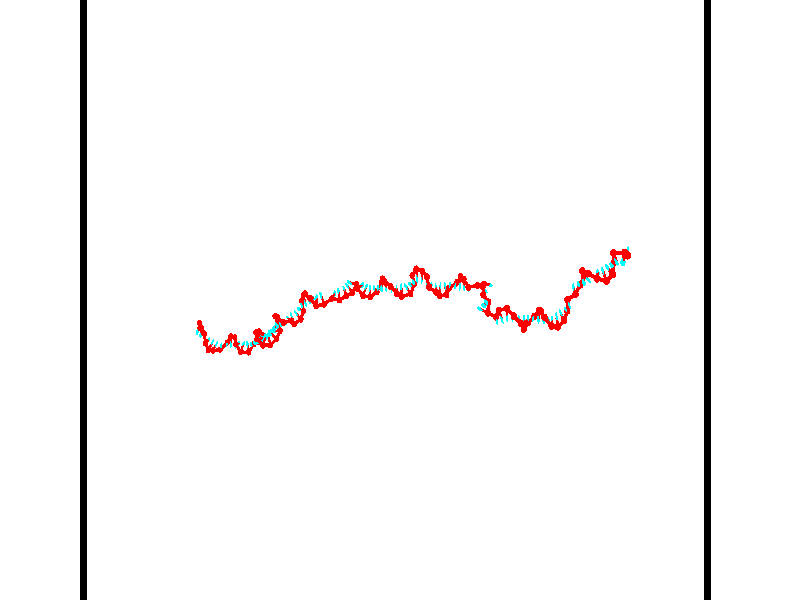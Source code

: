 // switches for output
#declare DRAW_BASES = 1; // possible values are 0, 1; only relevant for DNA ribbons
#declare DRAW_BASES_TYPE = 3; // possible values are 1, 2, 3; only relevant for DNA ribbons
#declare DRAW_FOG = 0; // set to 1 to enable fog

#include "colors.inc"

#include "transforms.inc"
background { rgb <1, 1, 1>}

#default {
   normal{
       ripples 0.25
       frequency 0.20
       turbulence 0.2
       lambda 5
   }
	finish {
		phong 0.1
		phong_size 40.
	}
}

// original window dimensions: 1024x640


// camera settings

camera {
	sky <-0, 1, 0>
	up <-0, 1, 0>
	right 1.6 * <0.99995, 0, 0.00999983>
	location <54.4867, 55, 106.329>
	look_at <55, 55, 55.0001>
	direction <0.513302, 0, -51.3289>
	angle 67.0682
}


# declare cpy_camera_pos = <54.4867, 55, 106.329>;
# if (DRAW_FOG = 1)
fog {
	fog_type 2
	up vnormalize(cpy_camera_pos)
	color rgbt<1,1,1,0.3>
	distance 1e-5
	fog_alt 3e-3
	fog_offset 88
}
# end


// LIGHTS

# declare lum = 6;
global_settings {
	ambient_light rgb lum * <0.05, 0.05, 0.05>
	max_trace_level 15
}# declare cpy_direct_light_amount = 0.25;
light_source
{	1000 * <-0.98995, -1, 1.00995>,
	rgb lum * cpy_direct_light_amount
	parallel
}

light_source
{	1000 * <0.98995, 1, -1.00995>,
	rgb lum * cpy_direct_light_amount
	parallel
}

// strand 0

// nucleotide -1

// particle -1
sphere {
	<36.345200, 53.187321, 49.786247> 0.250000
	pigment { color rgbt <1,0,0,0> }
	no_shadow
}
cylinder {
	<36.217373, 52.808315, 49.790344>,  <36.140678, 52.580914, 49.792801>, 0.100000
	pigment { color rgbt <1,0,0,0> }
	no_shadow
}
cylinder {
	<36.217373, 52.808315, 49.790344>,  <36.345200, 53.187321, 49.786247>, 0.100000
	pigment { color rgbt <1,0,0,0> }
	no_shadow
}

// particle -1
sphere {
	<36.217373, 52.808315, 49.790344> 0.100000
	pigment { color rgbt <1,0,0,0> }
	no_shadow
}
sphere {
	0, 1
	scale<0.080000,0.200000,0.300000>
	matrix <0.913872, -0.305328, 0.267605,
		-0.250431, 0.094877, 0.963474,
		-0.319565, -0.947509, 0.010241,
		36.121502, 52.524063, 49.793415>
	pigment { color rgbt <0,1,1,0> }
	no_shadow
}
cylinder {
	<36.665321, 52.853523, 50.392353>,  <36.345200, 53.187321, 49.786247>, 0.130000
	pigment { color rgbt <1,0,0,0> }
	no_shadow
}

// nucleotide -1

// particle -1
sphere {
	<36.665321, 52.853523, 50.392353> 0.250000
	pigment { color rgbt <1,0,0,0> }
	no_shadow
}
cylinder {
	<36.572620, 52.544937, 50.155327>,  <36.516998, 52.359787, 50.013111>, 0.100000
	pigment { color rgbt <1,0,0,0> }
	no_shadow
}
cylinder {
	<36.572620, 52.544937, 50.155327>,  <36.665321, 52.853523, 50.392353>, 0.100000
	pigment { color rgbt <1,0,0,0> }
	no_shadow
}

// particle -1
sphere {
	<36.572620, 52.544937, 50.155327> 0.100000
	pigment { color rgbt <1,0,0,0> }
	no_shadow
}
sphere {
	0, 1
	scale<0.080000,0.200000,0.300000>
	matrix <0.884443, -0.420735, 0.201850,
		-0.405032, -0.477308, 0.779824,
		-0.231755, -0.771466, -0.592562,
		36.503094, 52.313496, 49.977558>
	pigment { color rgbt <0,1,1,0> }
	no_shadow
}
cylinder {
	<37.056469, 52.418743, 50.666145>,  <36.665321, 52.853523, 50.392353>, 0.130000
	pigment { color rgbt <1,0,0,0> }
	no_shadow
}

// nucleotide -1

// particle -1
sphere {
	<37.056469, 52.418743, 50.666145> 0.250000
	pigment { color rgbt <1,0,0,0> }
	no_shadow
}
cylinder {
	<36.975899, 52.275444, 50.301491>,  <36.927555, 52.189465, 50.082699>, 0.100000
	pigment { color rgbt <1,0,0,0> }
	no_shadow
}
cylinder {
	<36.975899, 52.275444, 50.301491>,  <37.056469, 52.418743, 50.666145>, 0.100000
	pigment { color rgbt <1,0,0,0> }
	no_shadow
}

// particle -1
sphere {
	<36.975899, 52.275444, 50.301491> 0.100000
	pigment { color rgbt <1,0,0,0> }
	no_shadow
}
sphere {
	0, 1
	scale<0.080000,0.200000,0.300000>
	matrix <0.881894, -0.471348, -0.009633,
		-0.426248, -0.805910, 0.410879,
		-0.201430, -0.358246, -0.911639,
		36.915470, 52.167969, 50.028000>
	pigment { color rgbt <0,1,1,0> }
	no_shadow
}
cylinder {
	<37.201706, 51.682468, 50.780182>,  <37.056469, 52.418743, 50.666145>, 0.130000
	pigment { color rgbt <1,0,0,0> }
	no_shadow
}

// nucleotide -1

// particle -1
sphere {
	<37.201706, 51.682468, 50.780182> 0.250000
	pigment { color rgbt <1,0,0,0> }
	no_shadow
}
cylinder {
	<37.254810, 51.824989, 50.410225>,  <37.286674, 51.910500, 50.188251>, 0.100000
	pigment { color rgbt <1,0,0,0> }
	no_shadow
}
cylinder {
	<37.254810, 51.824989, 50.410225>,  <37.201706, 51.682468, 50.780182>, 0.100000
	pigment { color rgbt <1,0,0,0> }
	no_shadow
}

// particle -1
sphere {
	<37.254810, 51.824989, 50.410225> 0.100000
	pigment { color rgbt <1,0,0,0> }
	no_shadow
}
sphere {
	0, 1
	scale<0.080000,0.200000,0.300000>
	matrix <0.902988, -0.428211, -0.035343,
		-0.408641, -0.830473, -0.378585,
		0.132762, 0.356300, -0.924891,
		37.294640, 51.931881, 50.132759>
	pigment { color rgbt <0,1,1,0> }
	no_shadow
}
cylinder {
	<37.314285, 51.139702, 50.316025>,  <37.201706, 51.682468, 50.780182>, 0.130000
	pigment { color rgbt <1,0,0,0> }
	no_shadow
}

// nucleotide -1

// particle -1
sphere {
	<37.314285, 51.139702, 50.316025> 0.250000
	pigment { color rgbt <1,0,0,0> }
	no_shadow
}
cylinder {
	<37.492516, 51.473221, 50.185642>,  <37.599453, 51.673332, 50.107414>, 0.100000
	pigment { color rgbt <1,0,0,0> }
	no_shadow
}
cylinder {
	<37.492516, 51.473221, 50.185642>,  <37.314285, 51.139702, 50.316025>, 0.100000
	pigment { color rgbt <1,0,0,0> }
	no_shadow
}

// particle -1
sphere {
	<37.492516, 51.473221, 50.185642> 0.100000
	pigment { color rgbt <1,0,0,0> }
	no_shadow
}
sphere {
	0, 1
	scale<0.080000,0.200000,0.300000>
	matrix <0.817867, -0.527194, -0.230564,
		-0.364085, -0.163855, -0.916839,
		0.445573, 0.833797, -0.325955,
		37.626186, 51.723358, 50.087856>
	pigment { color rgbt <0,1,1,0> }
	no_shadow
}
cylinder {
	<37.530331, 51.053307, 49.593636>,  <37.314285, 51.139702, 50.316025>, 0.130000
	pigment { color rgbt <1,0,0,0> }
	no_shadow
}

// nucleotide -1

// particle -1
sphere {
	<37.530331, 51.053307, 49.593636> 0.250000
	pigment { color rgbt <1,0,0,0> }
	no_shadow
}
cylinder {
	<37.755013, 51.356956, 49.725220>,  <37.889824, 51.539146, 49.804169>, 0.100000
	pigment { color rgbt <1,0,0,0> }
	no_shadow
}
cylinder {
	<37.755013, 51.356956, 49.725220>,  <37.530331, 51.053307, 49.593636>, 0.100000
	pigment { color rgbt <1,0,0,0> }
	no_shadow
}

// particle -1
sphere {
	<37.755013, 51.356956, 49.725220> 0.100000
	pigment { color rgbt <1,0,0,0> }
	no_shadow
}
sphere {
	0, 1
	scale<0.080000,0.200000,0.300000>
	matrix <0.809304, -0.421602, -0.408998,
		-0.171790, 0.495966, -0.851179,
		0.561708, 0.759124, 0.328960,
		37.923523, 51.584694, 49.823906>
	pigment { color rgbt <0,1,1,0> }
	no_shadow
}
cylinder {
	<38.066078, 51.094498, 49.091988>,  <37.530331, 51.053307, 49.593636>, 0.130000
	pigment { color rgbt <1,0,0,0> }
	no_shadow
}

// nucleotide -1

// particle -1
sphere {
	<38.066078, 51.094498, 49.091988> 0.250000
	pigment { color rgbt <1,0,0,0> }
	no_shadow
}
cylinder {
	<38.206001, 51.289261, 49.412125>,  <38.289955, 51.406116, 49.604206>, 0.100000
	pigment { color rgbt <1,0,0,0> }
	no_shadow
}
cylinder {
	<38.206001, 51.289261, 49.412125>,  <38.066078, 51.094498, 49.091988>, 0.100000
	pigment { color rgbt <1,0,0,0> }
	no_shadow
}

// particle -1
sphere {
	<38.206001, 51.289261, 49.412125> 0.100000
	pigment { color rgbt <1,0,0,0> }
	no_shadow
}
sphere {
	0, 1
	scale<0.080000,0.200000,0.300000>
	matrix <0.926338, -0.052332, -0.373042,
		-0.139753, 0.871885, -0.469345,
		0.349811, 0.486906, 0.800347,
		38.310944, 51.435333, 49.652229>
	pigment { color rgbt <0,1,1,0> }
	no_shadow
}
cylinder {
	<38.643719, 51.629864, 48.763317>,  <38.066078, 51.094498, 49.091988>, 0.130000
	pigment { color rgbt <1,0,0,0> }
	no_shadow
}

// nucleotide -1

// particle -1
sphere {
	<38.643719, 51.629864, 48.763317> 0.250000
	pigment { color rgbt <1,0,0,0> }
	no_shadow
}
cylinder {
	<38.705196, 51.545441, 49.149445>,  <38.742081, 51.494785, 49.381119>, 0.100000
	pigment { color rgbt <1,0,0,0> }
	no_shadow
}
cylinder {
	<38.705196, 51.545441, 49.149445>,  <38.643719, 51.629864, 48.763317>, 0.100000
	pigment { color rgbt <1,0,0,0> }
	no_shadow
}

// particle -1
sphere {
	<38.705196, 51.545441, 49.149445> 0.100000
	pigment { color rgbt <1,0,0,0> }
	no_shadow
}
sphere {
	0, 1
	scale<0.080000,0.200000,0.300000>
	matrix <0.967611, -0.165854, -0.190318,
		0.200269, 0.963300, 0.178731,
		0.153690, -0.211057, 0.965316,
		38.751305, 51.482124, 49.439041>
	pigment { color rgbt <0,1,1,0> }
	no_shadow
}
cylinder {
	<39.038506, 52.135460, 48.995384>,  <38.643719, 51.629864, 48.763317>, 0.130000
	pigment { color rgbt <1,0,0,0> }
	no_shadow
}

// nucleotide -1

// particle -1
sphere {
	<39.038506, 52.135460, 48.995384> 0.250000
	pigment { color rgbt <1,0,0,0> }
	no_shadow
}
cylinder {
	<39.077042, 51.767452, 49.147324>,  <39.100163, 51.546650, 49.238487>, 0.100000
	pigment { color rgbt <1,0,0,0> }
	no_shadow
}
cylinder {
	<39.077042, 51.767452, 49.147324>,  <39.038506, 52.135460, 48.995384>, 0.100000
	pigment { color rgbt <1,0,0,0> }
	no_shadow
}

// particle -1
sphere {
	<39.077042, 51.767452, 49.147324> 0.100000
	pigment { color rgbt <1,0,0,0> }
	no_shadow
}
sphere {
	0, 1
	scale<0.080000,0.200000,0.300000>
	matrix <0.979561, 0.019937, -0.200158,
		0.176575, 0.391372, 0.903133,
		0.096341, -0.920017, 0.379852,
		39.105946, 51.491447, 49.261280>
	pigment { color rgbt <0,1,1,0> }
	no_shadow
}
cylinder {
	<39.527481, 52.059628, 49.474140>,  <39.038506, 52.135460, 48.995384>, 0.130000
	pigment { color rgbt <1,0,0,0> }
	no_shadow
}

// nucleotide -1

// particle -1
sphere {
	<39.527481, 52.059628, 49.474140> 0.250000
	pigment { color rgbt <1,0,0,0> }
	no_shadow
}
cylinder {
	<39.512592, 51.700195, 49.299252>,  <39.503658, 51.484535, 49.194317>, 0.100000
	pigment { color rgbt <1,0,0,0> }
	no_shadow
}
cylinder {
	<39.512592, 51.700195, 49.299252>,  <39.527481, 52.059628, 49.474140>, 0.100000
	pigment { color rgbt <1,0,0,0> }
	no_shadow
}

// particle -1
sphere {
	<39.512592, 51.700195, 49.299252> 0.100000
	pigment { color rgbt <1,0,0,0> }
	no_shadow
}
sphere {
	0, 1
	scale<0.080000,0.200000,0.300000>
	matrix <0.984548, 0.041941, -0.170016,
		0.171111, -0.436799, 0.883135,
		-0.037223, -0.898581, -0.437226,
		39.501427, 51.430622, 49.168083>
	pigment { color rgbt <0,1,1,0> }
	no_shadow
}
cylinder {
	<39.745777, 51.560696, 49.908928>,  <39.527481, 52.059628, 49.474140>, 0.130000
	pigment { color rgbt <1,0,0,0> }
	no_shadow
}

// nucleotide -1

// particle -1
sphere {
	<39.745777, 51.560696, 49.908928> 0.250000
	pigment { color rgbt <1,0,0,0> }
	no_shadow
}
cylinder {
	<39.800766, 51.571362, 49.512871>,  <39.833759, 51.577759, 49.275234>, 0.100000
	pigment { color rgbt <1,0,0,0> }
	no_shadow
}
cylinder {
	<39.800766, 51.571362, 49.512871>,  <39.745777, 51.560696, 49.908928>, 0.100000
	pigment { color rgbt <1,0,0,0> }
	no_shadow
}

// particle -1
sphere {
	<39.800766, 51.571362, 49.512871> 0.100000
	pigment { color rgbt <1,0,0,0> }
	no_shadow
}
sphere {
	0, 1
	scale<0.080000,0.200000,0.300000>
	matrix <0.966718, -0.221374, 0.128260,
		-0.215773, -0.974824, -0.056208,
		0.137474, 0.026662, -0.990146,
		39.842007, 51.579361, 49.215828>
	pigment { color rgbt <0,1,1,0> }
	no_shadow
}
cylinder {
	<40.093319, 50.943848, 49.612774>,  <39.745777, 51.560696, 49.908928>, 0.130000
	pigment { color rgbt <1,0,0,0> }
	no_shadow
}

// nucleotide -1

// particle -1
sphere {
	<40.093319, 50.943848, 49.612774> 0.250000
	pigment { color rgbt <1,0,0,0> }
	no_shadow
}
cylinder {
	<40.215759, 51.277878, 49.429932>,  <40.289223, 51.478298, 49.320225>, 0.100000
	pigment { color rgbt <1,0,0,0> }
	no_shadow
}
cylinder {
	<40.215759, 51.277878, 49.429932>,  <40.093319, 50.943848, 49.612774>, 0.100000
	pigment { color rgbt <1,0,0,0> }
	no_shadow
}

// particle -1
sphere {
	<40.215759, 51.277878, 49.429932> 0.100000
	pigment { color rgbt <1,0,0,0> }
	no_shadow
}
sphere {
	0, 1
	scale<0.080000,0.200000,0.300000>
	matrix <0.950905, -0.245206, 0.188820,
		0.045595, -0.492462, -0.869139,
		0.306105, 0.835078, -0.457105,
		40.307590, 51.528400, 49.292801>
	pigment { color rgbt <0,1,1,0> }
	no_shadow
}
cylinder {
	<40.765690, 50.875603, 49.197124>,  <40.093319, 50.943848, 49.612774>, 0.130000
	pigment { color rgbt <1,0,0,0> }
	no_shadow
}

// nucleotide -1

// particle -1
sphere {
	<40.765690, 50.875603, 49.197124> 0.250000
	pigment { color rgbt <1,0,0,0> }
	no_shadow
}
cylinder {
	<40.727329, 51.255592, 49.316025>,  <40.704311, 51.483585, 49.387367>, 0.100000
	pigment { color rgbt <1,0,0,0> }
	no_shadow
}
cylinder {
	<40.727329, 51.255592, 49.316025>,  <40.765690, 50.875603, 49.197124>, 0.100000
	pigment { color rgbt <1,0,0,0> }
	no_shadow
}

// particle -1
sphere {
	<40.727329, 51.255592, 49.316025> 0.100000
	pigment { color rgbt <1,0,0,0> }
	no_shadow
}
sphere {
	0, 1
	scale<0.080000,0.200000,0.300000>
	matrix <0.971291, 0.023997, 0.236680,
		0.217706, 0.311419, -0.924998,
		-0.095904, 0.949970, 0.297255,
		40.698559, 51.540585, 49.405201>
	pigment { color rgbt <0,1,1,0> }
	no_shadow
}
cylinder {
	<41.129635, 51.485382, 48.756096>,  <40.765690, 50.875603, 49.197124>, 0.130000
	pigment { color rgbt <1,0,0,0> }
	no_shadow
}

// nucleotide -1

// particle -1
sphere {
	<41.129635, 51.485382, 48.756096> 0.250000
	pigment { color rgbt <1,0,0,0> }
	no_shadow
}
cylinder {
	<41.106380, 51.520790, 49.153847>,  <41.092426, 51.542034, 49.392498>, 0.100000
	pigment { color rgbt <1,0,0,0> }
	no_shadow
}
cylinder {
	<41.106380, 51.520790, 49.153847>,  <41.129635, 51.485382, 48.756096>, 0.100000
	pigment { color rgbt <1,0,0,0> }
	no_shadow
}

// particle -1
sphere {
	<41.106380, 51.520790, 49.153847> 0.100000
	pigment { color rgbt <1,0,0,0> }
	no_shadow
}
sphere {
	0, 1
	scale<0.080000,0.200000,0.300000>
	matrix <0.996941, 0.057263, 0.053190,
		-0.052232, 0.994427, -0.091578,
		-0.058138, 0.088520, 0.994376,
		41.088940, 51.547344, 49.452160>
	pigment { color rgbt <0,1,1,0> }
	no_shadow
}
cylinder {
	<41.857204, 51.609058, 48.846172>,  <41.129635, 51.485382, 48.756096>, 0.130000
	pigment { color rgbt <1,0,0,0> }
	no_shadow
}

// nucleotide -1

// particle -1
sphere {
	<41.857204, 51.609058, 48.846172> 0.250000
	pigment { color rgbt <1,0,0,0> }
	no_shadow
}
cylinder {
	<41.643074, 51.640327, 49.182579>,  <41.514595, 51.659088, 49.384422>, 0.100000
	pigment { color rgbt <1,0,0,0> }
	no_shadow
}
cylinder {
	<41.643074, 51.640327, 49.182579>,  <41.857204, 51.609058, 48.846172>, 0.100000
	pigment { color rgbt <1,0,0,0> }
	no_shadow
}

// particle -1
sphere {
	<41.643074, 51.640327, 49.182579> 0.100000
	pigment { color rgbt <1,0,0,0> }
	no_shadow
}
sphere {
	0, 1
	scale<0.080000,0.200000,0.300000>
	matrix <0.842923, 0.112971, 0.526041,
		-0.053890, 0.990519, -0.126368,
		-0.535329, 0.078170, 0.841019,
		41.482475, 51.663780, 49.434883>
	pigment { color rgbt <0,1,1,0> }
	no_shadow
}
cylinder {
	<42.081551, 52.240990, 49.189754>,  <41.857204, 51.609058, 48.846172>, 0.130000
	pigment { color rgbt <1,0,0,0> }
	no_shadow
}

// nucleotide -1

// particle -1
sphere {
	<42.081551, 52.240990, 49.189754> 0.250000
	pigment { color rgbt <1,0,0,0> }
	no_shadow
}
cylinder {
	<41.950825, 51.981163, 49.464348>,  <41.872391, 51.825268, 49.629105>, 0.100000
	pigment { color rgbt <1,0,0,0> }
	no_shadow
}
cylinder {
	<41.950825, 51.981163, 49.464348>,  <42.081551, 52.240990, 49.189754>, 0.100000
	pigment { color rgbt <1,0,0,0> }
	no_shadow
}

// particle -1
sphere {
	<41.950825, 51.981163, 49.464348> 0.100000
	pigment { color rgbt <1,0,0,0> }
	no_shadow
}
sphere {
	0, 1
	scale<0.080000,0.200000,0.300000>
	matrix <0.661192, 0.361863, 0.657176,
		-0.675293, 0.668668, 0.311229,
		-0.326810, -0.649568, 0.686481,
		41.852783, 51.786293, 49.670292>
	pigment { color rgbt <0,1,1,0> }
	no_shadow
}
cylinder {
	<41.863884, 52.541134, 49.718796>,  <42.081551, 52.240990, 49.189754>, 0.130000
	pigment { color rgbt <1,0,0,0> }
	no_shadow
}

// nucleotide -1

// particle -1
sphere {
	<41.863884, 52.541134, 49.718796> 0.250000
	pigment { color rgbt <1,0,0,0> }
	no_shadow
}
cylinder {
	<41.954636, 52.187897, 49.883076>,  <42.009087, 51.975956, 49.981644>, 0.100000
	pigment { color rgbt <1,0,0,0> }
	no_shadow
}
cylinder {
	<41.954636, 52.187897, 49.883076>,  <41.863884, 52.541134, 49.718796>, 0.100000
	pigment { color rgbt <1,0,0,0> }
	no_shadow
}

// particle -1
sphere {
	<41.954636, 52.187897, 49.883076> 0.100000
	pigment { color rgbt <1,0,0,0> }
	no_shadow
}
sphere {
	0, 1
	scale<0.080000,0.200000,0.300000>
	matrix <0.432360, 0.469189, 0.770017,
		-0.872690, 0.002864, 0.488265,
		0.226883, -0.883093, 0.410696,
		42.022701, 51.922970, 50.006283>
	pigment { color rgbt <0,1,1,0> }
	no_shadow
}
cylinder {
	<41.752865, 52.505714, 50.523228>,  <41.863884, 52.541134, 49.718796>, 0.130000
	pigment { color rgbt <1,0,0,0> }
	no_shadow
}

// nucleotide -1

// particle -1
sphere {
	<41.752865, 52.505714, 50.523228> 0.250000
	pigment { color rgbt <1,0,0,0> }
	no_shadow
}
cylinder {
	<42.029705, 52.231812, 50.431923>,  <42.195808, 52.067471, 50.377140>, 0.100000
	pigment { color rgbt <1,0,0,0> }
	no_shadow
}
cylinder {
	<42.029705, 52.231812, 50.431923>,  <41.752865, 52.505714, 50.523228>, 0.100000
	pigment { color rgbt <1,0,0,0> }
	no_shadow
}

// particle -1
sphere {
	<42.029705, 52.231812, 50.431923> 0.100000
	pigment { color rgbt <1,0,0,0> }
	no_shadow
}
sphere {
	0, 1
	scale<0.080000,0.200000,0.300000>
	matrix <0.562734, 0.313847, 0.764742,
		-0.452021, -0.657732, 0.602549,
		0.692103, -0.684755, -0.228263,
		42.237335, 52.026386, 50.363445>
	pigment { color rgbt <0,1,1,0> }
	no_shadow
}
cylinder {
	<41.981194, 52.016670, 51.117535>,  <41.752865, 52.505714, 50.523228>, 0.130000
	pigment { color rgbt <1,0,0,0> }
	no_shadow
}

// nucleotide -1

// particle -1
sphere {
	<41.981194, 52.016670, 51.117535> 0.250000
	pigment { color rgbt <1,0,0,0> }
	no_shadow
}
cylinder {
	<42.285229, 52.043907, 50.859039>,  <42.467651, 52.060249, 50.703941>, 0.100000
	pigment { color rgbt <1,0,0,0> }
	no_shadow
}
cylinder {
	<42.285229, 52.043907, 50.859039>,  <41.981194, 52.016670, 51.117535>, 0.100000
	pigment { color rgbt <1,0,0,0> }
	no_shadow
}

// particle -1
sphere {
	<42.285229, 52.043907, 50.859039> 0.100000
	pigment { color rgbt <1,0,0,0> }
	no_shadow
}
sphere {
	0, 1
	scale<0.080000,0.200000,0.300000>
	matrix <0.627476, 0.181639, 0.757154,
		0.168928, -0.981006, 0.095345,
		0.760091, 0.068077, -0.646241,
		42.513256, 52.064335, 50.665165>
	pigment { color rgbt <0,1,1,0> }
	no_shadow
}
cylinder {
	<42.569969, 51.558506, 51.224583>,  <41.981194, 52.016670, 51.117535>, 0.130000
	pigment { color rgbt <1,0,0,0> }
	no_shadow
}

// nucleotide -1

// particle -1
sphere {
	<42.569969, 51.558506, 51.224583> 0.250000
	pigment { color rgbt <1,0,0,0> }
	no_shadow
}
cylinder {
	<42.648594, 51.912323, 51.055374>,  <42.695766, 52.124615, 50.953850>, 0.100000
	pigment { color rgbt <1,0,0,0> }
	no_shadow
}
cylinder {
	<42.648594, 51.912323, 51.055374>,  <42.569969, 51.558506, 51.224583>, 0.100000
	pigment { color rgbt <1,0,0,0> }
	no_shadow
}

// particle -1
sphere {
	<42.648594, 51.912323, 51.055374> 0.100000
	pigment { color rgbt <1,0,0,0> }
	no_shadow
}
sphere {
	0, 1
	scale<0.080000,0.200000,0.300000>
	matrix <0.609081, 0.227939, 0.759647,
		0.768365, -0.406968, -0.493956,
		0.196560, 0.884546, -0.423017,
		42.707561, 52.177689, 50.928471>
	pigment { color rgbt <0,1,1,0> }
	no_shadow
}
cylinder {
	<43.254242, 51.586864, 51.339741>,  <42.569969, 51.558506, 51.224583>, 0.130000
	pigment { color rgbt <1,0,0,0> }
	no_shadow
}

// nucleotide -1

// particle -1
sphere {
	<43.254242, 51.586864, 51.339741> 0.250000
	pigment { color rgbt <1,0,0,0> }
	no_shadow
}
cylinder {
	<43.132343, 51.961143, 51.268646>,  <43.059204, 52.185711, 51.225990>, 0.100000
	pigment { color rgbt <1,0,0,0> }
	no_shadow
}
cylinder {
	<43.132343, 51.961143, 51.268646>,  <43.254242, 51.586864, 51.339741>, 0.100000
	pigment { color rgbt <1,0,0,0> }
	no_shadow
}

// particle -1
sphere {
	<43.132343, 51.961143, 51.268646> 0.100000
	pigment { color rgbt <1,0,0,0> }
	no_shadow
}
sphere {
	0, 1
	scale<0.080000,0.200000,0.300000>
	matrix <0.693381, 0.345900, 0.632120,
		0.652954, 0.069400, -0.754211,
		-0.304751, 0.935701, -0.177736,
		43.040916, 52.241856, 51.215324>
	pigment { color rgbt <0,1,1,0> }
	no_shadow
}
cylinder {
	<43.776394, 52.045776, 51.258514>,  <43.254242, 51.586864, 51.339741>, 0.130000
	pigment { color rgbt <1,0,0,0> }
	no_shadow
}

// nucleotide -1

// particle -1
sphere {
	<43.776394, 52.045776, 51.258514> 0.250000
	pigment { color rgbt <1,0,0,0> }
	no_shadow
}
cylinder {
	<43.493069, 52.304199, 51.372284>,  <43.323074, 52.459255, 51.440544>, 0.100000
	pigment { color rgbt <1,0,0,0> }
	no_shadow
}
cylinder {
	<43.493069, 52.304199, 51.372284>,  <43.776394, 52.045776, 51.258514>, 0.100000
	pigment { color rgbt <1,0,0,0> }
	no_shadow
}

// particle -1
sphere {
	<43.493069, 52.304199, 51.372284> 0.100000
	pigment { color rgbt <1,0,0,0> }
	no_shadow
}
sphere {
	0, 1
	scale<0.080000,0.200000,0.300000>
	matrix <0.666321, 0.478914, 0.571540,
		0.233034, 0.594347, -0.769705,
		-0.708316, 0.646059, 0.284422,
		43.280575, 52.498016, 51.457611>
	pigment { color rgbt <0,1,1,0> }
	no_shadow
}
cylinder {
	<44.133732, 52.666592, 51.374451>,  <43.776394, 52.045776, 51.258514>, 0.130000
	pigment { color rgbt <1,0,0,0> }
	no_shadow
}

// nucleotide -1

// particle -1
sphere {
	<44.133732, 52.666592, 51.374451> 0.250000
	pigment { color rgbt <1,0,0,0> }
	no_shadow
}
cylinder {
	<43.826241, 52.674980, 51.630142>,  <43.641747, 52.680012, 51.783558>, 0.100000
	pigment { color rgbt <1,0,0,0> }
	no_shadow
}
cylinder {
	<43.826241, 52.674980, 51.630142>,  <44.133732, 52.666592, 51.374451>, 0.100000
	pigment { color rgbt <1,0,0,0> }
	no_shadow
}

// particle -1
sphere {
	<43.826241, 52.674980, 51.630142> 0.100000
	pigment { color rgbt <1,0,0,0> }
	no_shadow
}
sphere {
	0, 1
	scale<0.080000,0.200000,0.300000>
	matrix <0.591919, 0.401904, 0.698645,
		-0.242259, 0.915442, -0.321368,
		-0.768728, 0.020970, 0.639232,
		43.595623, 52.681271, 51.821911>
	pigment { color rgbt <0,1,1,0> }
	no_shadow
}
cylinder {
	<43.990070, 53.354736, 51.624519>,  <44.133732, 52.666592, 51.374451>, 0.130000
	pigment { color rgbt <1,0,0,0> }
	no_shadow
}

// nucleotide -1

// particle -1
sphere {
	<43.990070, 53.354736, 51.624519> 0.250000
	pigment { color rgbt <1,0,0,0> }
	no_shadow
}
cylinder {
	<43.866360, 53.090118, 51.897781>,  <43.792133, 52.931347, 52.061741>, 0.100000
	pigment { color rgbt <1,0,0,0> }
	no_shadow
}
cylinder {
	<43.866360, 53.090118, 51.897781>,  <43.990070, 53.354736, 51.624519>, 0.100000
	pigment { color rgbt <1,0,0,0> }
	no_shadow
}

// particle -1
sphere {
	<43.866360, 53.090118, 51.897781> 0.100000
	pigment { color rgbt <1,0,0,0> }
	no_shadow
}
sphere {
	0, 1
	scale<0.080000,0.200000,0.300000>
	matrix <0.633127, 0.392782, 0.666987,
		-0.709574, 0.638811, 0.297363,
		-0.309280, -0.661545, 0.683157,
		43.773575, 52.891655, 52.102730>
	pigment { color rgbt <0,1,1,0> }
	no_shadow
}
cylinder {
	<43.854939, 53.788727, 52.157089>,  <43.990070, 53.354736, 51.624519>, 0.130000
	pigment { color rgbt <1,0,0,0> }
	no_shadow
}

// nucleotide -1

// particle -1
sphere {
	<43.854939, 53.788727, 52.157089> 0.250000
	pigment { color rgbt <1,0,0,0> }
	no_shadow
}
cylinder {
	<43.951847, 53.406193, 52.222488>,  <44.009995, 53.176674, 52.261726>, 0.100000
	pigment { color rgbt <1,0,0,0> }
	no_shadow
}
cylinder {
	<43.951847, 53.406193, 52.222488>,  <43.854939, 53.788727, 52.157089>, 0.100000
	pigment { color rgbt <1,0,0,0> }
	no_shadow
}

// particle -1
sphere {
	<43.951847, 53.406193, 52.222488> 0.100000
	pigment { color rgbt <1,0,0,0> }
	no_shadow
}
sphere {
	0, 1
	scale<0.080000,0.200000,0.300000>
	matrix <0.854105, 0.290169, 0.431632,
		-0.460226, 0.035070, 0.887109,
		0.242275, -0.956332, 0.163497,
		44.024529, 53.119293, 52.271538>
	pigment { color rgbt <0,1,1,0> }
	no_shadow
}
cylinder {
	<44.158516, 53.725422, 52.868465>,  <43.854939, 53.788727, 52.157089>, 0.130000
	pigment { color rgbt <1,0,0,0> }
	no_shadow
}

// nucleotide -1

// particle -1
sphere {
	<44.158516, 53.725422, 52.868465> 0.250000
	pigment { color rgbt <1,0,0,0> }
	no_shadow
}
cylinder {
	<44.286785, 53.432693, 52.627930>,  <44.363747, 53.257057, 52.483608>, 0.100000
	pigment { color rgbt <1,0,0,0> }
	no_shadow
}
cylinder {
	<44.286785, 53.432693, 52.627930>,  <44.158516, 53.725422, 52.868465>, 0.100000
	pigment { color rgbt <1,0,0,0> }
	no_shadow
}

// particle -1
sphere {
	<44.286785, 53.432693, 52.627930> 0.100000
	pigment { color rgbt <1,0,0,0> }
	no_shadow
}
sphere {
	0, 1
	scale<0.080000,0.200000,0.300000>
	matrix <0.942369, 0.310470, 0.124697,
		0.095444, -0.606672, 0.789202,
		0.320674, -0.731817, -0.601342,
		44.382988, 53.213150, 52.447529>
	pigment { color rgbt <0,1,1,0> }
	no_shadow
}
cylinder {
	<44.784916, 53.360928, 53.178608>,  <44.158516, 53.725422, 52.868465>, 0.130000
	pigment { color rgbt <1,0,0,0> }
	no_shadow
}

// nucleotide -1

// particle -1
sphere {
	<44.784916, 53.360928, 53.178608> 0.250000
	pigment { color rgbt <1,0,0,0> }
	no_shadow
}
cylinder {
	<44.785500, 53.335747, 52.779400>,  <44.785851, 53.320641, 52.539875>, 0.100000
	pigment { color rgbt <1,0,0,0> }
	no_shadow
}
cylinder {
	<44.785500, 53.335747, 52.779400>,  <44.784916, 53.360928, 53.178608>, 0.100000
	pigment { color rgbt <1,0,0,0> }
	no_shadow
}

// particle -1
sphere {
	<44.785500, 53.335747, 52.779400> 0.100000
	pigment { color rgbt <1,0,0,0> }
	no_shadow
}
sphere {
	0, 1
	scale<0.080000,0.200000,0.300000>
	matrix <0.830275, 0.556323, -0.033878,
		0.557352, -0.828578, 0.053074,
		0.001456, -0.062948, -0.998016,
		44.785938, 53.316860, 52.479996>
	pigment { color rgbt <0,1,1,0> }
	no_shadow
}
cylinder {
	<45.456871, 53.473270, 53.043629>,  <44.784916, 53.360928, 53.178608>, 0.130000
	pigment { color rgbt <1,0,0,0> }
	no_shadow
}

// nucleotide -1

// particle -1
sphere {
	<45.456871, 53.473270, 53.043629> 0.250000
	pigment { color rgbt <1,0,0,0> }
	no_shadow
}
cylinder {
	<45.223438, 53.577866, 52.736111>,  <45.083378, 53.640621, 52.551598>, 0.100000
	pigment { color rgbt <1,0,0,0> }
	no_shadow
}
cylinder {
	<45.223438, 53.577866, 52.736111>,  <45.456871, 53.473270, 53.043629>, 0.100000
	pigment { color rgbt <1,0,0,0> }
	no_shadow
}

// particle -1
sphere {
	<45.223438, 53.577866, 52.736111> 0.100000
	pigment { color rgbt <1,0,0,0> }
	no_shadow
}
sphere {
	0, 1
	scale<0.080000,0.200000,0.300000>
	matrix <0.712852, 0.618405, -0.330782,
		0.388933, -0.741080, -0.547295,
		-0.583586, 0.261488, -0.768799,
		45.048363, 53.656311, 52.505470>
	pigment { color rgbt <0,1,1,0> }
	no_shadow
}
cylinder {
	<45.579063, 53.210114, 52.339569>,  <45.456871, 53.473270, 53.043629>, 0.130000
	pigment { color rgbt <1,0,0,0> }
	no_shadow
}

// nucleotide -1

// particle -1
sphere {
	<45.579063, 53.210114, 52.339569> 0.250000
	pigment { color rgbt <1,0,0,0> }
	no_shadow
}
cylinder {
	<45.436996, 53.583294, 52.363113>,  <45.351757, 53.807201, 52.377239>, 0.100000
	pigment { color rgbt <1,0,0,0> }
	no_shadow
}
cylinder {
	<45.436996, 53.583294, 52.363113>,  <45.579063, 53.210114, 52.339569>, 0.100000
	pigment { color rgbt <1,0,0,0> }
	no_shadow
}

// particle -1
sphere {
	<45.436996, 53.583294, 52.363113> 0.100000
	pigment { color rgbt <1,0,0,0> }
	no_shadow
}
sphere {
	0, 1
	scale<0.080000,0.200000,0.300000>
	matrix <0.919442, 0.360004, -0.158188,
		-0.168770, -0.002068, -0.985653,
		-0.355167, 0.932948, 0.058856,
		45.330448, 53.863178, 52.380772>
	pigment { color rgbt <0,1,1,0> }
	no_shadow
}
cylinder {
	<46.110725, 53.541672, 51.962952>,  <45.579063, 53.210114, 52.339569>, 0.130000
	pigment { color rgbt <1,0,0,0> }
	no_shadow
}

// nucleotide -1

// particle -1
sphere {
	<46.110725, 53.541672, 51.962952> 0.250000
	pigment { color rgbt <1,0,0,0> }
	no_shadow
}
cylinder {
	<45.897930, 53.813274, 52.165314>,  <45.770252, 53.976238, 52.286732>, 0.100000
	pigment { color rgbt <1,0,0,0> }
	no_shadow
}
cylinder {
	<45.897930, 53.813274, 52.165314>,  <46.110725, 53.541672, 51.962952>, 0.100000
	pigment { color rgbt <1,0,0,0> }
	no_shadow
}

// particle -1
sphere {
	<45.897930, 53.813274, 52.165314> 0.100000
	pigment { color rgbt <1,0,0,0> }
	no_shadow
}
sphere {
	0, 1
	scale<0.080000,0.200000,0.300000>
	matrix <0.826886, 0.545251, 0.137701,
		-0.182343, 0.491578, -0.851529,
		-0.531988, 0.679008, 0.505902,
		45.738335, 54.016975, 52.317085>
	pigment { color rgbt <0,1,1,0> }
	no_shadow
}
cylinder {
	<46.327545, 54.172703, 51.837624>,  <46.110725, 53.541672, 51.962952>, 0.130000
	pigment { color rgbt <1,0,0,0> }
	no_shadow
}

// nucleotide -1

// particle -1
sphere {
	<46.327545, 54.172703, 51.837624> 0.250000
	pigment { color rgbt <1,0,0,0> }
	no_shadow
}
cylinder {
	<46.153053, 54.261589, 52.186409>,  <46.048359, 54.314919, 52.395679>, 0.100000
	pigment { color rgbt <1,0,0,0> }
	no_shadow
}
cylinder {
	<46.153053, 54.261589, 52.186409>,  <46.327545, 54.172703, 51.837624>, 0.100000
	pigment { color rgbt <1,0,0,0> }
	no_shadow
}

// particle -1
sphere {
	<46.153053, 54.261589, 52.186409> 0.100000
	pigment { color rgbt <1,0,0,0> }
	no_shadow
}
sphere {
	0, 1
	scale<0.080000,0.200000,0.300000>
	matrix <0.799400, 0.540581, 0.262168,
		-0.413110, 0.811415, -0.413457,
		-0.436234, 0.222213, 0.871964,
		46.022182, 54.328255, 52.447998>
	pigment { color rgbt <0,1,1,0> }
	no_shadow
}
cylinder {
	<46.204670, 54.924007, 52.026630>,  <46.327545, 54.172703, 51.837624>, 0.130000
	pigment { color rgbt <1,0,0,0> }
	no_shadow
}

// nucleotide -1

// particle -1
sphere {
	<46.204670, 54.924007, 52.026630> 0.250000
	pigment { color rgbt <1,0,0,0> }
	no_shadow
}
cylinder {
	<46.263634, 54.728012, 52.370300>,  <46.299011, 54.610416, 52.576504>, 0.100000
	pigment { color rgbt <1,0,0,0> }
	no_shadow
}
cylinder {
	<46.263634, 54.728012, 52.370300>,  <46.204670, 54.924007, 52.026630>, 0.100000
	pigment { color rgbt <1,0,0,0> }
	no_shadow
}

// particle -1
sphere {
	<46.263634, 54.728012, 52.370300> 0.100000
	pigment { color rgbt <1,0,0,0> }
	no_shadow
}
sphere {
	0, 1
	scale<0.080000,0.200000,0.300000>
	matrix <0.833092, 0.529737, 0.159175,
		-0.533131, 0.692309, 0.486292,
		0.147409, -0.489987, 0.859176,
		46.307858, 54.581017, 52.628052>
	pigment { color rgbt <0,1,1,0> }
	no_shadow
}
cylinder {
	<46.422890, 55.373066, 52.452755>,  <46.204670, 54.924007, 52.026630>, 0.130000
	pigment { color rgbt <1,0,0,0> }
	no_shadow
}

// nucleotide -1

// particle -1
sphere {
	<46.422890, 55.373066, 52.452755> 0.250000
	pigment { color rgbt <1,0,0,0> }
	no_shadow
}
cylinder {
	<46.542854, 55.033588, 52.627007>,  <46.614834, 54.829903, 52.731556>, 0.100000
	pigment { color rgbt <1,0,0,0> }
	no_shadow
}
cylinder {
	<46.542854, 55.033588, 52.627007>,  <46.422890, 55.373066, 52.452755>, 0.100000
	pigment { color rgbt <1,0,0,0> }
	no_shadow
}

// particle -1
sphere {
	<46.542854, 55.033588, 52.627007> 0.100000
	pigment { color rgbt <1,0,0,0> }
	no_shadow
}
sphere {
	0, 1
	scale<0.080000,0.200000,0.300000>
	matrix <0.884784, 0.418198, 0.205591,
		-0.356663, 0.323777, 0.876334,
		0.299915, -0.848693, 0.435628,
		46.632828, 54.778980, 52.757694>
	pigment { color rgbt <0,1,1,0> }
	no_shadow
}
cylinder {
	<46.684383, 55.456791, 53.183491>,  <46.422890, 55.373066, 52.452755>, 0.130000
	pigment { color rgbt <1,0,0,0> }
	no_shadow
}

// nucleotide -1

// particle -1
sphere {
	<46.684383, 55.456791, 53.183491> 0.250000
	pigment { color rgbt <1,0,0,0> }
	no_shadow
}
cylinder {
	<46.864281, 55.157127, 52.988968>,  <46.972218, 54.977329, 52.872253>, 0.100000
	pigment { color rgbt <1,0,0,0> }
	no_shadow
}
cylinder {
	<46.864281, 55.157127, 52.988968>,  <46.684383, 55.456791, 53.183491>, 0.100000
	pigment { color rgbt <1,0,0,0> }
	no_shadow
}

// particle -1
sphere {
	<46.864281, 55.157127, 52.988968> 0.100000
	pigment { color rgbt <1,0,0,0> }
	no_shadow
}
sphere {
	0, 1
	scale<0.080000,0.200000,0.300000>
	matrix <0.892998, 0.366876, 0.260686,
		-0.016879, -0.551513, 0.833995,
		0.449745, -0.749156, -0.486308,
		46.999203, 54.932381, 52.843075>
	pigment { color rgbt <0,1,1,0> }
	no_shadow
}
cylinder {
	<47.181889, 55.123062, 53.671337>,  <46.684383, 55.456791, 53.183491>, 0.130000
	pigment { color rgbt <1,0,0,0> }
	no_shadow
}

// nucleotide -1

// particle -1
sphere {
	<47.181889, 55.123062, 53.671337> 0.250000
	pigment { color rgbt <1,0,0,0> }
	no_shadow
}
cylinder {
	<47.276394, 55.123791, 53.282661>,  <47.333096, 55.124229, 53.049458>, 0.100000
	pigment { color rgbt <1,0,0,0> }
	no_shadow
}
cylinder {
	<47.276394, 55.123791, 53.282661>,  <47.181889, 55.123062, 53.671337>, 0.100000
	pigment { color rgbt <1,0,0,0> }
	no_shadow
}

// particle -1
sphere {
	<47.276394, 55.123791, 53.282661> 0.100000
	pigment { color rgbt <1,0,0,0> }
	no_shadow
}
sphere {
	0, 1
	scale<0.080000,0.200000,0.300000>
	matrix <0.953865, 0.190226, 0.232285,
		0.185264, -0.981739, 0.043203,
		0.236262, 0.001825, -0.971688,
		47.347271, 55.124336, 52.991154>
	pigment { color rgbt <0,1,1,0> }
	no_shadow
}
cylinder {
	<47.686028, 54.556946, 53.474735>,  <47.181889, 55.123062, 53.671337>, 0.130000
	pigment { color rgbt <1,0,0,0> }
	no_shadow
}

// nucleotide -1

// particle -1
sphere {
	<47.686028, 54.556946, 53.474735> 0.250000
	pigment { color rgbt <1,0,0,0> }
	no_shadow
}
cylinder {
	<47.687077, 54.895985, 53.262482>,  <47.687706, 55.099407, 53.135132>, 0.100000
	pigment { color rgbt <1,0,0,0> }
	no_shadow
}
cylinder {
	<47.687077, 54.895985, 53.262482>,  <47.686028, 54.556946, 53.474735>, 0.100000
	pigment { color rgbt <1,0,0,0> }
	no_shadow
}

// particle -1
sphere {
	<47.687077, 54.895985, 53.262482> 0.100000
	pigment { color rgbt <1,0,0,0> }
	no_shadow
}
sphere {
	0, 1
	scale<0.080000,0.200000,0.300000>
	matrix <0.875962, 0.254014, 0.410082,
		0.482373, -0.465888, -0.741798,
		0.002625, 0.847600, -0.530630,
		47.687862, 55.150265, 53.103294>
	pigment { color rgbt <0,1,1,0> }
	no_shadow
}
cylinder {
	<48.325165, 54.694504, 53.080746>,  <47.686028, 54.556946, 53.474735>, 0.130000
	pigment { color rgbt <1,0,0,0> }
	no_shadow
}

// nucleotide -1

// particle -1
sphere {
	<48.325165, 54.694504, 53.080746> 0.250000
	pigment { color rgbt <1,0,0,0> }
	no_shadow
}
cylinder {
	<48.179333, 55.063446, 53.131878>,  <48.091835, 55.284813, 53.162556>, 0.100000
	pigment { color rgbt <1,0,0,0> }
	no_shadow
}
cylinder {
	<48.179333, 55.063446, 53.131878>,  <48.325165, 54.694504, 53.080746>, 0.100000
	pigment { color rgbt <1,0,0,0> }
	no_shadow
}

// particle -1
sphere {
	<48.179333, 55.063446, 53.131878> 0.100000
	pigment { color rgbt <1,0,0,0> }
	no_shadow
}
sphere {
	0, 1
	scale<0.080000,0.200000,0.300000>
	matrix <0.891270, 0.305897, 0.334760,
		0.269665, 0.235979, -0.933592,
		-0.364580, 0.922356, 0.127832,
		48.069958, 55.340153, 53.170227>
	pigment { color rgbt <0,1,1,0> }
	no_shadow
}
cylinder {
	<49.020634, 55.116291, 53.037418>,  <48.325165, 54.694504, 53.080746>, 0.130000
	pigment { color rgbt <1,0,0,0> }
	no_shadow
}

// nucleotide -1

// particle -1
sphere {
	<49.020634, 55.116291, 53.037418> 0.250000
	pigment { color rgbt <1,0,0,0> }
	no_shadow
}
cylinder {
	<49.123112, 55.329365, 52.714775>,  <49.184597, 55.457211, 52.521191>, 0.100000
	pigment { color rgbt <1,0,0,0> }
	no_shadow
}
cylinder {
	<49.123112, 55.329365, 52.714775>,  <49.020634, 55.116291, 53.037418>, 0.100000
	pigment { color rgbt <1,0,0,0> }
	no_shadow
}

// particle -1
sphere {
	<49.123112, 55.329365, 52.714775> 0.100000
	pigment { color rgbt <1,0,0,0> }
	no_shadow
}
sphere {
	0, 1
	scale<0.080000,0.200000,0.300000>
	matrix <0.915485, 0.134112, 0.379342,
		0.310247, -0.835619, -0.453309,
		0.256191, 0.532687, -0.806604,
		49.199970, 55.489170, 52.472794>
	pigment { color rgbt <0,1,1,0> }
	no_shadow
}
cylinder {
	<49.673603, 54.992870, 52.934872>,  <49.020634, 55.116291, 53.037418>, 0.130000
	pigment { color rgbt <1,0,0,0> }
	no_shadow
}

// nucleotide -1

// particle -1
sphere {
	<49.673603, 54.992870, 52.934872> 0.250000
	pigment { color rgbt <1,0,0,0> }
	no_shadow
}
cylinder {
	<49.608761, 55.343697, 52.753998>,  <49.569855, 55.554192, 52.645473>, 0.100000
	pigment { color rgbt <1,0,0,0> }
	no_shadow
}
cylinder {
	<49.608761, 55.343697, 52.753998>,  <49.673603, 54.992870, 52.934872>, 0.100000
	pigment { color rgbt <1,0,0,0> }
	no_shadow
}

// particle -1
sphere {
	<49.608761, 55.343697, 52.753998> 0.100000
	pigment { color rgbt <1,0,0,0> }
	no_shadow
}
sphere {
	0, 1
	scale<0.080000,0.200000,0.300000>
	matrix <0.822223, 0.373425, 0.429538,
		0.545592, -0.302169, -0.781680,
		-0.162105, 0.877068, -0.452188,
		49.560131, 55.606815, 52.618340>
	pigment { color rgbt <0,1,1,0> }
	no_shadow
}
cylinder {
	<50.289501, 55.307533, 53.133537>,  <49.673603, 54.992870, 52.934872>, 0.130000
	pigment { color rgbt <1,0,0,0> }
	no_shadow
}

// nucleotide -1

// particle -1
sphere {
	<50.289501, 55.307533, 53.133537> 0.250000
	pigment { color rgbt <1,0,0,0> }
	no_shadow
}
cylinder {
	<50.162586, 55.603863, 52.896721>,  <50.086437, 55.781658, 52.754631>, 0.100000
	pigment { color rgbt <1,0,0,0> }
	no_shadow
}
cylinder {
	<50.162586, 55.603863, 52.896721>,  <50.289501, 55.307533, 53.133537>, 0.100000
	pigment { color rgbt <1,0,0,0> }
	no_shadow
}

// particle -1
sphere {
	<50.162586, 55.603863, 52.896721> 0.100000
	pigment { color rgbt <1,0,0,0> }
	no_shadow
}
sphere {
	0, 1
	scale<0.080000,0.200000,0.300000>
	matrix <0.806997, 0.538815, 0.241733,
		0.498082, -0.401077, -0.768799,
		-0.317287, 0.740821, -0.592042,
		50.067402, 55.826111, 52.719109>
	pigment { color rgbt <0,1,1,0> }
	no_shadow
}
cylinder {
	<50.816357, 55.522739, 52.700359>,  <50.289501, 55.307533, 53.133537>, 0.130000
	pigment { color rgbt <1,0,0,0> }
	no_shadow
}

// nucleotide -1

// particle -1
sphere {
	<50.816357, 55.522739, 52.700359> 0.250000
	pigment { color rgbt <1,0,0,0> }
	no_shadow
}
cylinder {
	<50.559368, 55.815758, 52.790337>,  <50.405174, 55.991570, 52.844322>, 0.100000
	pigment { color rgbt <1,0,0,0> }
	no_shadow
}
cylinder {
	<50.559368, 55.815758, 52.790337>,  <50.816357, 55.522739, 52.700359>, 0.100000
	pigment { color rgbt <1,0,0,0> }
	no_shadow
}

// particle -1
sphere {
	<50.559368, 55.815758, 52.790337> 0.100000
	pigment { color rgbt <1,0,0,0> }
	no_shadow
}
sphere {
	0, 1
	scale<0.080000,0.200000,0.300000>
	matrix <0.753321, 0.549943, 0.360652,
		0.140487, 0.401167, -0.905168,
		-0.642472, 0.732549, 0.224948,
		50.366627, 56.035522, 52.857822>
	pigment { color rgbt <0,1,1,0> }
	no_shadow
}
cylinder {
	<51.131657, 56.163429, 52.638222>,  <50.816357, 55.522739, 52.700359>, 0.130000
	pigment { color rgbt <1,0,0,0> }
	no_shadow
}

// nucleotide -1

// particle -1
sphere {
	<51.131657, 56.163429, 52.638222> 0.250000
	pigment { color rgbt <1,0,0,0> }
	no_shadow
}
cylinder {
	<50.811710, 56.234406, 52.867561>,  <50.619743, 56.276993, 53.005165>, 0.100000
	pigment { color rgbt <1,0,0,0> }
	no_shadow
}
cylinder {
	<50.811710, 56.234406, 52.867561>,  <51.131657, 56.163429, 52.638222>, 0.100000
	pigment { color rgbt <1,0,0,0> }
	no_shadow
}

// particle -1
sphere {
	<50.811710, 56.234406, 52.867561> 0.100000
	pigment { color rgbt <1,0,0,0> }
	no_shadow
}
sphere {
	0, 1
	scale<0.080000,0.200000,0.300000>
	matrix <0.513029, 0.697903, 0.499733,
		-0.311466, 0.693863, -0.649264,
		-0.799869, 0.177441, 0.573344,
		50.571751, 56.287640, 53.039566>
	pigment { color rgbt <0,1,1,0> }
	no_shadow
}
cylinder {
	<51.292580, 55.845894, 53.260471>,  <51.131657, 56.163429, 52.638222>, 0.130000
	pigment { color rgbt <1,0,0,0> }
	no_shadow
}

// nucleotide -1

// particle -1
sphere {
	<51.292580, 55.845894, 53.260471> 0.250000
	pigment { color rgbt <1,0,0,0> }
	no_shadow
}
cylinder {
	<51.509216, 55.996044, 52.959602>,  <51.639198, 56.086136, 52.779079>, 0.100000
	pigment { color rgbt <1,0,0,0> }
	no_shadow
}
cylinder {
	<51.509216, 55.996044, 52.959602>,  <51.292580, 55.845894, 53.260471>, 0.100000
	pigment { color rgbt <1,0,0,0> }
	no_shadow
}

// particle -1
sphere {
	<51.509216, 55.996044, 52.959602> 0.100000
	pigment { color rgbt <1,0,0,0> }
	no_shadow
}
sphere {
	0, 1
	scale<0.080000,0.200000,0.300000>
	matrix <0.834436, -0.131555, 0.535173,
		0.101941, -0.917487, -0.384481,
		0.541595, 0.375381, -0.752173,
		51.671696, 56.108658, 52.733952>
	pigment { color rgbt <0,1,1,0> }
	no_shadow
}
cylinder {
	<51.763023, 55.302937, 53.005383>,  <51.292580, 55.845894, 53.260471>, 0.130000
	pigment { color rgbt <1,0,0,0> }
	no_shadow
}

// nucleotide -1

// particle -1
sphere {
	<51.763023, 55.302937, 53.005383> 0.250000
	pigment { color rgbt <1,0,0,0> }
	no_shadow
}
cylinder {
	<51.908920, 55.671906, 52.954643>,  <51.996460, 55.893288, 52.924198>, 0.100000
	pigment { color rgbt <1,0,0,0> }
	no_shadow
}
cylinder {
	<51.908920, 55.671906, 52.954643>,  <51.763023, 55.302937, 53.005383>, 0.100000
	pigment { color rgbt <1,0,0,0> }
	no_shadow
}

// particle -1
sphere {
	<51.908920, 55.671906, 52.954643> 0.100000
	pigment { color rgbt <1,0,0,0> }
	no_shadow
}
sphere {
	0, 1
	scale<0.080000,0.200000,0.300000>
	matrix <0.882770, -0.299261, 0.362161,
		0.296105, -0.244078, -0.923443,
		0.364746, 0.922426, -0.126852,
		52.018345, 55.948631, 52.916588>
	pigment { color rgbt <0,1,1,0> }
	no_shadow
}
cylinder {
	<52.377586, 55.218124, 52.712563>,  <51.763023, 55.302937, 53.005383>, 0.130000
	pigment { color rgbt <1,0,0,0> }
	no_shadow
}

// nucleotide -1

// particle -1
sphere {
	<52.377586, 55.218124, 52.712563> 0.250000
	pigment { color rgbt <1,0,0,0> }
	no_shadow
}
cylinder {
	<52.371349, 55.574173, 52.894745>,  <52.367607, 55.787804, 53.004055>, 0.100000
	pigment { color rgbt <1,0,0,0> }
	no_shadow
}
cylinder {
	<52.371349, 55.574173, 52.894745>,  <52.377586, 55.218124, 52.712563>, 0.100000
	pigment { color rgbt <1,0,0,0> }
	no_shadow
}

// particle -1
sphere {
	<52.371349, 55.574173, 52.894745> 0.100000
	pigment { color rgbt <1,0,0,0> }
	no_shadow
}
sphere {
	0, 1
	scale<0.080000,0.200000,0.300000>
	matrix <0.918725, -0.167009, 0.357845,
		0.394591, 0.424013, -0.815175,
		-0.015590, 0.890124, 0.455452,
		52.366673, 55.841209, 53.031380>
	pigment { color rgbt <0,1,1,0> }
	no_shadow
}
cylinder {
	<52.964741, 55.602070, 52.572227>,  <52.377586, 55.218124, 52.712563>, 0.130000
	pigment { color rgbt <1,0,0,0> }
	no_shadow
}

// nucleotide -1

// particle -1
sphere {
	<52.964741, 55.602070, 52.572227> 0.250000
	pigment { color rgbt <1,0,0,0> }
	no_shadow
}
cylinder {
	<52.838390, 55.753613, 52.920181>,  <52.762581, 55.844536, 53.128952>, 0.100000
	pigment { color rgbt <1,0,0,0> }
	no_shadow
}
cylinder {
	<52.838390, 55.753613, 52.920181>,  <52.964741, 55.602070, 52.572227>, 0.100000
	pigment { color rgbt <1,0,0,0> }
	no_shadow
}

// particle -1
sphere {
	<52.838390, 55.753613, 52.920181> 0.100000
	pigment { color rgbt <1,0,0,0> }
	no_shadow
}
sphere {
	0, 1
	scale<0.080000,0.200000,0.300000>
	matrix <0.948235, 0.094381, 0.303221,
		0.032776, 0.920632, -0.389054,
		-0.315875, 0.378853, 0.869882,
		52.743629, 55.867268, 53.181145>
	pigment { color rgbt <0,1,1,0> }
	no_shadow
}
cylinder {
	<53.365097, 56.283539, 52.752396>,  <52.964741, 55.602070, 52.572227>, 0.130000
	pigment { color rgbt <1,0,0,0> }
	no_shadow
}

// nucleotide -1

// particle -1
sphere {
	<53.365097, 56.283539, 52.752396> 0.250000
	pigment { color rgbt <1,0,0,0> }
	no_shadow
}
cylinder {
	<53.212044, 56.066422, 53.051453>,  <53.120213, 55.936150, 53.230885>, 0.100000
	pigment { color rgbt <1,0,0,0> }
	no_shadow
}
cylinder {
	<53.212044, 56.066422, 53.051453>,  <53.365097, 56.283539, 52.752396>, 0.100000
	pigment { color rgbt <1,0,0,0> }
	no_shadow
}

// particle -1
sphere {
	<53.212044, 56.066422, 53.051453> 0.100000
	pigment { color rgbt <1,0,0,0> }
	no_shadow
}
sphere {
	0, 1
	scale<0.080000,0.200000,0.300000>
	matrix <0.888579, 0.005417, 0.458692,
		-0.253027, 0.839846, 0.480246,
		-0.382629, -0.542797, 0.747640,
		53.097256, 55.903584, 53.275745>
	pigment { color rgbt <0,1,1,0> }
	no_shadow
}
cylinder {
	<53.479439, 56.544609, 53.406910>,  <53.365097, 56.283539, 52.752396>, 0.130000
	pigment { color rgbt <1,0,0,0> }
	no_shadow
}

// nucleotide -1

// particle -1
sphere {
	<53.479439, 56.544609, 53.406910> 0.250000
	pigment { color rgbt <1,0,0,0> }
	no_shadow
}
cylinder {
	<53.444267, 56.150642, 53.466530>,  <53.423164, 55.914265, 53.502304>, 0.100000
	pigment { color rgbt <1,0,0,0> }
	no_shadow
}
cylinder {
	<53.444267, 56.150642, 53.466530>,  <53.479439, 56.544609, 53.406910>, 0.100000
	pigment { color rgbt <1,0,0,0> }
	no_shadow
}

// particle -1
sphere {
	<53.444267, 56.150642, 53.466530> 0.100000
	pigment { color rgbt <1,0,0,0> }
	no_shadow
}
sphere {
	0, 1
	scale<0.080000,0.200000,0.300000>
	matrix <0.852256, 0.003081, 0.523116,
		-0.515683, 0.173028, 0.839126,
		-0.087928, -0.984912, 0.149053,
		53.417889, 55.855167, 53.511246>
	pigment { color rgbt <0,1,1,0> }
	no_shadow
}
cylinder {
	<53.686245, 56.329109, 54.097439>,  <53.479439, 56.544609, 53.406910>, 0.130000
	pigment { color rgbt <1,0,0,0> }
	no_shadow
}

// nucleotide -1

// particle -1
sphere {
	<53.686245, 56.329109, 54.097439> 0.250000
	pigment { color rgbt <1,0,0,0> }
	no_shadow
}
cylinder {
	<53.759109, 56.034531, 53.836838>,  <53.802830, 55.857784, 53.680477>, 0.100000
	pigment { color rgbt <1,0,0,0> }
	no_shadow
}
cylinder {
	<53.759109, 56.034531, 53.836838>,  <53.686245, 56.329109, 54.097439>, 0.100000
	pigment { color rgbt <1,0,0,0> }
	no_shadow
}

// particle -1
sphere {
	<53.759109, 56.034531, 53.836838> 0.100000
	pigment { color rgbt <1,0,0,0> }
	no_shadow
}
sphere {
	0, 1
	scale<0.080000,0.200000,0.300000>
	matrix <0.953029, -0.030817, 0.301307,
		-0.241975, -0.675790, 0.696244,
		0.182164, -0.736449, -0.651505,
		53.813759, 55.813595, 53.641388>
	pigment { color rgbt <0,1,1,0> }
	no_shadow
}
cylinder {
	<54.204487, 55.978863, 54.316837>,  <53.686245, 56.329109, 54.097439>, 0.130000
	pigment { color rgbt <1,0,0,0> }
	no_shadow
}

// nucleotide -1

// particle -1
sphere {
	<54.204487, 55.978863, 54.316837> 0.250000
	pigment { color rgbt <1,0,0,0> }
	no_shadow
}
cylinder {
	<54.244667, 55.850254, 53.940212>,  <54.268776, 55.773087, 53.714237>, 0.100000
	pigment { color rgbt <1,0,0,0> }
	no_shadow
}
cylinder {
	<54.244667, 55.850254, 53.940212>,  <54.204487, 55.978863, 54.316837>, 0.100000
	pigment { color rgbt <1,0,0,0> }
	no_shadow
}

// particle -1
sphere {
	<54.244667, 55.850254, 53.940212> 0.100000
	pigment { color rgbt <1,0,0,0> }
	no_shadow
}
sphere {
	0, 1
	scale<0.080000,0.200000,0.300000>
	matrix <0.994873, 0.021293, 0.098863,
		-0.011738, -0.946662, 0.322015,
		0.100446, -0.321524, -0.941559,
		54.274799, 55.753796, 53.657745>
	pigment { color rgbt <0,1,1,0> }
	no_shadow
}
cylinder {
	<54.734230, 55.457138, 54.254082>,  <54.204487, 55.978863, 54.316837>, 0.130000
	pigment { color rgbt <1,0,0,0> }
	no_shadow
}

// nucleotide -1

// particle -1
sphere {
	<54.734230, 55.457138, 54.254082> 0.250000
	pigment { color rgbt <1,0,0,0> }
	no_shadow
}
cylinder {
	<54.722801, 55.702709, 53.938545>,  <54.715946, 55.850052, 53.749222>, 0.100000
	pigment { color rgbt <1,0,0,0> }
	no_shadow
}
cylinder {
	<54.722801, 55.702709, 53.938545>,  <54.734230, 55.457138, 54.254082>, 0.100000
	pigment { color rgbt <1,0,0,0> }
	no_shadow
}

// particle -1
sphere {
	<54.722801, 55.702709, 53.938545> 0.100000
	pigment { color rgbt <1,0,0,0> }
	no_shadow
}
sphere {
	0, 1
	scale<0.080000,0.200000,0.300000>
	matrix <0.993709, 0.102933, 0.044120,
		0.108285, -0.782622, -0.613007,
		-0.028570, 0.613928, -0.788845,
		54.714230, 55.886887, 53.701893>
	pigment { color rgbt <0,1,1,0> }
	no_shadow
}
cylinder {
	<55.146023, 55.236259, 53.586277>,  <54.734230, 55.457138, 54.254082>, 0.130000
	pigment { color rgbt <1,0,0,0> }
	no_shadow
}

// nucleotide -1

// particle -1
sphere {
	<55.146023, 55.236259, 53.586277> 0.250000
	pigment { color rgbt <1,0,0,0> }
	no_shadow
}
cylinder {
	<55.138550, 55.636047, 53.596985>,  <55.134064, 55.875919, 53.603409>, 0.100000
	pigment { color rgbt <1,0,0,0> }
	no_shadow
}
cylinder {
	<55.138550, 55.636047, 53.596985>,  <55.146023, 55.236259, 53.586277>, 0.100000
	pigment { color rgbt <1,0,0,0> }
	no_shadow
}

// particle -1
sphere {
	<55.138550, 55.636047, 53.596985> 0.100000
	pigment { color rgbt <1,0,0,0> }
	no_shadow
}
sphere {
	0, 1
	scale<0.080000,0.200000,0.300000>
	matrix <0.954586, 0.009870, 0.297772,
		0.297349, 0.031122, -0.954261,
		-0.018686, 0.999467, 0.026774,
		55.132942, 55.935886, 53.605019>
	pigment { color rgbt <0,1,1,0> }
	no_shadow
}
cylinder {
	<55.949806, 55.444805, 53.452717>,  <55.146023, 55.236259, 53.586277>, 0.130000
	pigment { color rgbt <1,0,0,0> }
	no_shadow
}

// nucleotide -1

// particle -1
sphere {
	<55.949806, 55.444805, 53.452717> 0.250000
	pigment { color rgbt <1,0,0,0> }
	no_shadow
}
cylinder {
	<55.720459, 55.737160, 53.600800>,  <55.582851, 55.912571, 53.689648>, 0.100000
	pigment { color rgbt <1,0,0,0> }
	no_shadow
}
cylinder {
	<55.720459, 55.737160, 53.600800>,  <55.949806, 55.444805, 53.452717>, 0.100000
	pigment { color rgbt <1,0,0,0> }
	no_shadow
}

// particle -1
sphere {
	<55.720459, 55.737160, 53.600800> 0.100000
	pigment { color rgbt <1,0,0,0> }
	no_shadow
}
sphere {
	0, 1
	scale<0.080000,0.200000,0.300000>
	matrix <0.799106, 0.399202, 0.449520,
		0.180761, 0.553574, -0.812946,
		-0.573372, 0.730885, 0.370204,
		55.548447, 55.956425, 53.711861>
	pigment { color rgbt <0,1,1,0> }
	no_shadow
}
cylinder {
	<56.262604, 56.150967, 53.291687>,  <55.949806, 55.444805, 53.452717>, 0.130000
	pigment { color rgbt <1,0,0,0> }
	no_shadow
}

// nucleotide -1

// particle -1
sphere {
	<56.262604, 56.150967, 53.291687> 0.250000
	pigment { color rgbt <1,0,0,0> }
	no_shadow
}
cylinder {
	<56.052818, 56.135536, 53.631912>,  <55.926949, 56.126278, 53.836048>, 0.100000
	pigment { color rgbt <1,0,0,0> }
	no_shadow
}
cylinder {
	<56.052818, 56.135536, 53.631912>,  <56.262604, 56.150967, 53.291687>, 0.100000
	pigment { color rgbt <1,0,0,0> }
	no_shadow
}

// particle -1
sphere {
	<56.052818, 56.135536, 53.631912> 0.100000
	pigment { color rgbt <1,0,0,0> }
	no_shadow
}
sphere {
	0, 1
	scale<0.080000,0.200000,0.300000>
	matrix <0.732695, 0.488407, 0.473938,
		-0.433704, 0.871763, -0.227883,
		-0.524461, -0.038580, 0.850560,
		55.895481, 56.123962, 53.887081>
	pigment { color rgbt <0,1,1,0> }
	no_shadow
}
cylinder {
	<56.092979, 56.805965, 53.585304>,  <56.262604, 56.150967, 53.291687>, 0.130000
	pigment { color rgbt <1,0,0,0> }
	no_shadow
}

// nucleotide -1

// particle -1
sphere {
	<56.092979, 56.805965, 53.585304> 0.250000
	pigment { color rgbt <1,0,0,0> }
	no_shadow
}
cylinder {
	<56.130882, 56.519588, 53.861984>,  <56.153622, 56.347763, 54.027992>, 0.100000
	pigment { color rgbt <1,0,0,0> }
	no_shadow
}
cylinder {
	<56.130882, 56.519588, 53.861984>,  <56.092979, 56.805965, 53.585304>, 0.100000
	pigment { color rgbt <1,0,0,0> }
	no_shadow
}

// particle -1
sphere {
	<56.130882, 56.519588, 53.861984> 0.100000
	pigment { color rgbt <1,0,0,0> }
	no_shadow
}
sphere {
	0, 1
	scale<0.080000,0.200000,0.300000>
	matrix <0.746673, 0.510656, 0.426273,
		-0.658408, 0.476080, 0.582964,
		0.094754, -0.715945, 0.691696,
		56.159309, 56.304806, 54.069492>
	pigment { color rgbt <0,1,1,0> }
	no_shadow
}
cylinder {
	<56.412350, 57.239769, 54.159630>,  <56.092979, 56.805965, 53.585304>, 0.130000
	pigment { color rgbt <1,0,0,0> }
	no_shadow
}

// nucleotide -1

// particle -1
sphere {
	<56.412350, 57.239769, 54.159630> 0.250000
	pigment { color rgbt <1,0,0,0> }
	no_shadow
}
cylinder {
	<56.451721, 56.846783, 54.222969>,  <56.475346, 56.610992, 54.260971>, 0.100000
	pigment { color rgbt <1,0,0,0> }
	no_shadow
}
cylinder {
	<56.451721, 56.846783, 54.222969>,  <56.412350, 57.239769, 54.159630>, 0.100000
	pigment { color rgbt <1,0,0,0> }
	no_shadow
}

// particle -1
sphere {
	<56.451721, 56.846783, 54.222969> 0.100000
	pigment { color rgbt <1,0,0,0> }
	no_shadow
}
sphere {
	0, 1
	scale<0.080000,0.200000,0.300000>
	matrix <0.854173, 0.165050, 0.493100,
		-0.510588, 0.086721, 0.855441,
		0.098428, -0.982465, 0.158347,
		56.481251, 56.552044, 54.270473>
	pigment { color rgbt <0,1,1,0> }
	no_shadow
}
cylinder {
	<56.917694, 57.072342, 54.568638>,  <56.412350, 57.239769, 54.159630>, 0.130000
	pigment { color rgbt <1,0,0,0> }
	no_shadow
}

// nucleotide -1

// particle -1
sphere {
	<56.917694, 57.072342, 54.568638> 0.250000
	pigment { color rgbt <1,0,0,0> }
	no_shadow
}
cylinder {
	<56.889786, 56.689392, 54.456524>,  <56.873039, 56.459621, 54.389256>, 0.100000
	pigment { color rgbt <1,0,0,0> }
	no_shadow
}
cylinder {
	<56.889786, 56.689392, 54.456524>,  <56.917694, 57.072342, 54.568638>, 0.100000
	pigment { color rgbt <1,0,0,0> }
	no_shadow
}

// particle -1
sphere {
	<56.889786, 56.689392, 54.456524> 0.100000
	pigment { color rgbt <1,0,0,0> }
	no_shadow
}
sphere {
	0, 1
	scale<0.080000,0.200000,0.300000>
	matrix <0.960109, -0.140715, 0.241640,
		-0.270781, -0.252243, 0.929006,
		-0.069773, -0.957378, -0.280283,
		56.868855, 56.402180, 54.372440>
	pigment { color rgbt <0,1,1,0> }
	no_shadow
}
cylinder {
	<57.295906, 56.640152, 54.985634>,  <56.917694, 57.072342, 54.568638>, 0.130000
	pigment { color rgbt <1,0,0,0> }
	no_shadow
}

// nucleotide -1

// particle -1
sphere {
	<57.295906, 56.640152, 54.985634> 0.250000
	pigment { color rgbt <1,0,0,0> }
	no_shadow
}
cylinder {
	<57.315079, 56.414639, 54.655823>,  <57.326584, 56.279331, 54.457935>, 0.100000
	pigment { color rgbt <1,0,0,0> }
	no_shadow
}
cylinder {
	<57.315079, 56.414639, 54.655823>,  <57.295906, 56.640152, 54.985634>, 0.100000
	pigment { color rgbt <1,0,0,0> }
	no_shadow
}

// particle -1
sphere {
	<57.315079, 56.414639, 54.655823> 0.100000
	pigment { color rgbt <1,0,0,0> }
	no_shadow
}
sphere {
	0, 1
	scale<0.080000,0.200000,0.300000>
	matrix <0.961376, -0.197947, 0.191240,
		-0.271031, -0.801852, 0.532518,
		0.047936, -0.563782, -0.824531,
		57.329460, 56.245502, 54.408463>
	pigment { color rgbt <0,1,1,0> }
	no_shadow
}
cylinder {
	<57.430450, 55.909069, 55.257324>,  <57.295906, 56.640152, 54.985634>, 0.130000
	pigment { color rgbt <1,0,0,0> }
	no_shadow
}

// nucleotide -1

// particle -1
sphere {
	<57.430450, 55.909069, 55.257324> 0.250000
	pigment { color rgbt <1,0,0,0> }
	no_shadow
}
cylinder {
	<57.574173, 56.002426, 54.895897>,  <57.660408, 56.058441, 54.679043>, 0.100000
	pigment { color rgbt <1,0,0,0> }
	no_shadow
}
cylinder {
	<57.574173, 56.002426, 54.895897>,  <57.430450, 55.909069, 55.257324>, 0.100000
	pigment { color rgbt <1,0,0,0> }
	no_shadow
}

// particle -1
sphere {
	<57.574173, 56.002426, 54.895897> 0.100000
	pigment { color rgbt <1,0,0,0> }
	no_shadow
}
sphere {
	0, 1
	scale<0.080000,0.200000,0.300000>
	matrix <0.920442, 0.071042, 0.384370,
		0.153898, -0.969785, -0.189295,
		0.359308, 0.233389, -0.903564,
		57.681965, 56.072441, 54.624828>
	pigment { color rgbt <0,1,1,0> }
	no_shadow
}
cylinder {
	<58.057693, 55.541206, 55.177780>,  <57.430450, 55.909069, 55.257324>, 0.130000
	pigment { color rgbt <1,0,0,0> }
	no_shadow
}

// nucleotide -1

// particle -1
sphere {
	<58.057693, 55.541206, 55.177780> 0.250000
	pigment { color rgbt <1,0,0,0> }
	no_shadow
}
cylinder {
	<58.068764, 55.783772, 54.859913>,  <58.075405, 55.929310, 54.669193>, 0.100000
	pigment { color rgbt <1,0,0,0> }
	no_shadow
}
cylinder {
	<58.068764, 55.783772, 54.859913>,  <58.057693, 55.541206, 55.177780>, 0.100000
	pigment { color rgbt <1,0,0,0> }
	no_shadow
}

// particle -1
sphere {
	<58.068764, 55.783772, 54.859913> 0.100000
	pigment { color rgbt <1,0,0,0> }
	no_shadow
}
sphere {
	0, 1
	scale<0.080000,0.200000,0.300000>
	matrix <0.975604, 0.156816, 0.153641,
		0.217786, -0.779531, -0.587282,
		0.027672, 0.606416, -0.794666,
		58.077065, 55.965694, 54.621513>
	pigment { color rgbt <0,1,1,0> }
	no_shadow
}
cylinder {
	<58.423347, 55.311478, 54.574947>,  <58.057693, 55.541206, 55.177780>, 0.130000
	pigment { color rgbt <1,0,0,0> }
	no_shadow
}

// nucleotide -1

// particle -1
sphere {
	<58.423347, 55.311478, 54.574947> 0.250000
	pigment { color rgbt <1,0,0,0> }
	no_shadow
}
cylinder {
	<58.448936, 55.710293, 54.591995>,  <58.464291, 55.949581, 54.602226>, 0.100000
	pigment { color rgbt <1,0,0,0> }
	no_shadow
}
cylinder {
	<58.448936, 55.710293, 54.591995>,  <58.423347, 55.311478, 54.574947>, 0.100000
	pigment { color rgbt <1,0,0,0> }
	no_shadow
}

// particle -1
sphere {
	<58.448936, 55.710293, 54.591995> 0.100000
	pigment { color rgbt <1,0,0,0> }
	no_shadow
}
sphere {
	0, 1
	scale<0.080000,0.200000,0.300000>
	matrix <0.997585, -0.062732, -0.029815,
		-0.027053, 0.044427, -0.998646,
		0.063971, 0.997041, 0.042623,
		58.468128, 56.009407, 54.604782>
	pigment { color rgbt <0,1,1,0> }
	no_shadow
}
cylinder {
	<59.018578, 55.361488, 54.338097>,  <58.423347, 55.311478, 54.574947>, 0.130000
	pigment { color rgbt <1,0,0,0> }
	no_shadow
}

// nucleotide -1

// particle -1
sphere {
	<59.018578, 55.361488, 54.338097> 0.250000
	pigment { color rgbt <1,0,0,0> }
	no_shadow
}
cylinder {
	<58.943741, 55.725819, 54.485279>,  <58.898838, 55.944416, 54.573589>, 0.100000
	pigment { color rgbt <1,0,0,0> }
	no_shadow
}
cylinder {
	<58.943741, 55.725819, 54.485279>,  <59.018578, 55.361488, 54.338097>, 0.100000
	pigment { color rgbt <1,0,0,0> }
	no_shadow
}

// particle -1
sphere {
	<58.943741, 55.725819, 54.485279> 0.100000
	pigment { color rgbt <1,0,0,0> }
	no_shadow
}
sphere {
	0, 1
	scale<0.080000,0.200000,0.300000>
	matrix <0.974209, 0.220138, -0.049567,
		-0.126147, 0.349191, -0.928522,
		-0.187095, 0.910827, 0.367955,
		58.887611, 55.999065, 54.595665>
	pigment { color rgbt <0,1,1,0> }
	no_shadow
}
cylinder {
	<59.293198, 55.867363, 53.928055>,  <59.018578, 55.361488, 54.338097>, 0.130000
	pigment { color rgbt <1,0,0,0> }
	no_shadow
}

// nucleotide -1

// particle -1
sphere {
	<59.293198, 55.867363, 53.928055> 0.250000
	pigment { color rgbt <1,0,0,0> }
	no_shadow
}
cylinder {
	<59.283104, 55.997692, 54.306091>,  <59.277046, 56.075890, 54.532913>, 0.100000
	pigment { color rgbt <1,0,0,0> }
	no_shadow
}
cylinder {
	<59.283104, 55.997692, 54.306091>,  <59.293198, 55.867363, 53.928055>, 0.100000
	pigment { color rgbt <1,0,0,0> }
	no_shadow
}

// particle -1
sphere {
	<59.283104, 55.997692, 54.306091> 0.100000
	pigment { color rgbt <1,0,0,0> }
	no_shadow
}
sphere {
	0, 1
	scale<0.080000,0.200000,0.300000>
	matrix <0.999306, -0.017674, 0.032778,
		0.027383, 0.945267, -0.325146,
		-0.025237, 0.325818, 0.945095,
		59.275532, 56.095436, 54.589619>
	pigment { color rgbt <0,1,1,0> }
	no_shadow
}
cylinder {
	<59.948067, 56.274353, 54.068913>,  <59.293198, 55.867363, 53.928055>, 0.130000
	pigment { color rgbt <1,0,0,0> }
	no_shadow
}

// nucleotide -1

// particle -1
sphere {
	<59.948067, 56.274353, 54.068913> 0.250000
	pigment { color rgbt <1,0,0,0> }
	no_shadow
}
cylinder {
	<59.829315, 56.104988, 54.411278>,  <59.758064, 56.003368, 54.616695>, 0.100000
	pigment { color rgbt <1,0,0,0> }
	no_shadow
}
cylinder {
	<59.829315, 56.104988, 54.411278>,  <59.948067, 56.274353, 54.068913>, 0.100000
	pigment { color rgbt <1,0,0,0> }
	no_shadow
}

// particle -1
sphere {
	<59.829315, 56.104988, 54.411278> 0.100000
	pigment { color rgbt <1,0,0,0> }
	no_shadow
}
sphere {
	0, 1
	scale<0.080000,0.200000,0.300000>
	matrix <0.952078, -0.062212, 0.299463,
		-0.073548, 0.903799, 0.421591,
		-0.296882, -0.423412, 0.855911,
		59.740250, 55.977966, 54.668053>
	pigment { color rgbt <0,1,1,0> }
	no_shadow
}
cylinder {
	<60.195820, 56.661907, 54.654060>,  <59.948067, 56.274353, 54.068913>, 0.130000
	pigment { color rgbt <1,0,0,0> }
	no_shadow
}

// nucleotide -1

// particle -1
sphere {
	<60.195820, 56.661907, 54.654060> 0.250000
	pigment { color rgbt <1,0,0,0> }
	no_shadow
}
cylinder {
	<60.152420, 56.268341, 54.710823>,  <60.126381, 56.032200, 54.744881>, 0.100000
	pigment { color rgbt <1,0,0,0> }
	no_shadow
}
cylinder {
	<60.152420, 56.268341, 54.710823>,  <60.195820, 56.661907, 54.654060>, 0.100000
	pigment { color rgbt <1,0,0,0> }
	no_shadow
}

// particle -1
sphere {
	<60.152420, 56.268341, 54.710823> 0.100000
	pigment { color rgbt <1,0,0,0> }
	no_shadow
}
sphere {
	0, 1
	scale<0.080000,0.200000,0.300000>
	matrix <0.972536, -0.075492, 0.220170,
		-0.205915, 0.161902, 0.965084,
		-0.108502, -0.983915, 0.141911,
		60.119869, 55.973167, 54.753395>
	pigment { color rgbt <0,1,1,0> }
	no_shadow
}
cylinder {
	<60.381294, 56.464787, 55.322174>,  <60.195820, 56.661907, 54.654060>, 0.130000
	pigment { color rgbt <1,0,0,0> }
	no_shadow
}

// nucleotide -1

// particle -1
sphere {
	<60.381294, 56.464787, 55.322174> 0.250000
	pigment { color rgbt <1,0,0,0> }
	no_shadow
}
cylinder {
	<60.431793, 56.139282, 55.095245>,  <60.462093, 55.943981, 54.959087>, 0.100000
	pigment { color rgbt <1,0,0,0> }
	no_shadow
}
cylinder {
	<60.431793, 56.139282, 55.095245>,  <60.381294, 56.464787, 55.322174>, 0.100000
	pigment { color rgbt <1,0,0,0> }
	no_shadow
}

// particle -1
sphere {
	<60.431793, 56.139282, 55.095245> 0.100000
	pigment { color rgbt <1,0,0,0> }
	no_shadow
}
sphere {
	0, 1
	scale<0.080000,0.200000,0.300000>
	matrix <0.967074, -0.026430, 0.253120,
		-0.220974, -0.580598, 0.783630,
		0.126250, -0.813761, -0.567322,
		60.469669, 55.895153, 54.925049>
	pigment { color rgbt <0,1,1,0> }
	no_shadow
}
cylinder {
	<60.729115, 55.896118, 55.798813>,  <60.381294, 56.464787, 55.322174>, 0.130000
	pigment { color rgbt <1,0,0,0> }
	no_shadow
}

// nucleotide -1

// particle -1
sphere {
	<60.729115, 55.896118, 55.798813> 0.250000
	pigment { color rgbt <1,0,0,0> }
	no_shadow
}
cylinder {
	<60.786148, 55.826050, 55.409149>,  <60.820370, 55.784008, 55.175350>, 0.100000
	pigment { color rgbt <1,0,0,0> }
	no_shadow
}
cylinder {
	<60.786148, 55.826050, 55.409149>,  <60.729115, 55.896118, 55.798813>, 0.100000
	pigment { color rgbt <1,0,0,0> }
	no_shadow
}

// particle -1
sphere {
	<60.786148, 55.826050, 55.409149> 0.100000
	pigment { color rgbt <1,0,0,0> }
	no_shadow
}
sphere {
	0, 1
	scale<0.080000,0.200000,0.300000>
	matrix <0.968265, -0.179423, 0.173984,
		-0.205263, -0.968051, 0.144027,
		0.142584, -0.175169, -0.974159,
		60.828922, 55.773499, 55.116901>
	pigment { color rgbt <0,1,1,0> }
	no_shadow
}
cylinder {
	<61.494118, 56.014042, 55.874302>,  <60.729115, 55.896118, 55.798813>, 0.130000
	pigment { color rgbt <1,0,0,0> }
	no_shadow
}

// nucleotide -1

// particle -1
sphere {
	<61.494118, 56.014042, 55.874302> 0.250000
	pigment { color rgbt <1,0,0,0> }
	no_shadow
}
cylinder {
	<61.837120, 55.819134, 55.808266>,  <62.042923, 55.702190, 55.768642>, 0.100000
	pigment { color rgbt <1,0,0,0> }
	no_shadow
}
cylinder {
	<61.837120, 55.819134, 55.808266>,  <61.494118, 56.014042, 55.874302>, 0.100000
	pigment { color rgbt <1,0,0,0> }
	no_shadow
}

// particle -1
sphere {
	<61.837120, 55.819134, 55.808266> 0.100000
	pigment { color rgbt <1,0,0,0> }
	no_shadow
}
sphere {
	0, 1
	scale<0.080000,0.200000,0.300000>
	matrix <0.508397, 0.753396, 0.417046,
		-0.078834, -0.441550, 0.893766,
		0.857507, -0.487266, -0.165089,
		62.094372, 55.672955, 55.758739>
	pigment { color rgbt <0,1,1,0> }
	no_shadow
}
cylinder {
	<61.945305, 56.077549, 56.369675>,  <61.494118, 56.014042, 55.874302>, 0.130000
	pigment { color rgbt <1,0,0,0> }
	no_shadow
}

// nucleotide -1

// particle -1
sphere {
	<61.945305, 56.077549, 56.369675> 0.250000
	pigment { color rgbt <1,0,0,0> }
	no_shadow
}
cylinder {
	<62.263008, 56.062675, 56.127098>,  <62.453629, 56.053753, 55.981552>, 0.100000
	pigment { color rgbt <1,0,0,0> }
	no_shadow
}
cylinder {
	<62.263008, 56.062675, 56.127098>,  <61.945305, 56.077549, 56.369675>, 0.100000
	pigment { color rgbt <1,0,0,0> }
	no_shadow
}

// particle -1
sphere {
	<62.263008, 56.062675, 56.127098> 0.100000
	pigment { color rgbt <1,0,0,0> }
	no_shadow
}
sphere {
	0, 1
	scale<0.080000,0.200000,0.300000>
	matrix <0.491405, 0.626306, 0.605196,
		0.357316, -0.778691, 0.515719,
		0.794258, -0.037181, -0.606442,
		62.501286, 56.051521, 55.945164>
	pigment { color rgbt <0,1,1,0> }
	no_shadow
}
cylinder {
	<61.844971, 55.366474, 56.637997>,  <61.945305, 56.077549, 56.369675>, 0.130000
	pigment { color rgbt <1,0,0,0> }
	no_shadow
}

// nucleotide -1

// particle -1
sphere {
	<61.844971, 55.366474, 56.637997> 0.250000
	pigment { color rgbt <1,0,0,0> }
	no_shadow
}
cylinder {
	<61.935959, 55.092045, 56.914421>,  <61.990551, 54.927387, 57.080276>, 0.100000
	pigment { color rgbt <1,0,0,0> }
	no_shadow
}
cylinder {
	<61.935959, 55.092045, 56.914421>,  <61.844971, 55.366474, 56.637997>, 0.100000
	pigment { color rgbt <1,0,0,0> }
	no_shadow
}

// particle -1
sphere {
	<61.935959, 55.092045, 56.914421> 0.100000
	pigment { color rgbt <1,0,0,0> }
	no_shadow
}
sphere {
	0, 1
	scale<0.080000,0.200000,0.300000>
	matrix <-0.368173, -0.717575, -0.591215,
		0.901503, -0.119947, -0.415818,
		0.227466, -0.686075, 0.691057,
		62.004200, 54.886223, 57.121738>
	pigment { color rgbt <0,1,1,0> }
	no_shadow
}
cylinder {
	<62.314236, 54.867241, 56.368301>,  <61.844971, 55.366474, 56.637997>, 0.130000
	pigment { color rgbt <1,0,0,0> }
	no_shadow
}

// nucleotide -1

// particle -1
sphere {
	<62.314236, 54.867241, 56.368301> 0.250000
	pigment { color rgbt <1,0,0,0> }
	no_shadow
}
cylinder {
	<62.062119, 54.736034, 56.649765>,  <61.910851, 54.657310, 56.818645>, 0.100000
	pigment { color rgbt <1,0,0,0> }
	no_shadow
}
cylinder {
	<62.062119, 54.736034, 56.649765>,  <62.314236, 54.867241, 56.368301>, 0.100000
	pigment { color rgbt <1,0,0,0> }
	no_shadow
}

// particle -1
sphere {
	<62.062119, 54.736034, 56.649765> 0.100000
	pigment { color rgbt <1,0,0,0> }
	no_shadow
}
sphere {
	0, 1
	scale<0.080000,0.200000,0.300000>
	matrix <-0.464984, -0.566320, -0.680494,
		0.621713, -0.756099, 0.204421,
		-0.630288, -0.328019, 0.703662,
		61.873032, 54.637630, 56.860863>
	pigment { color rgbt <0,1,1,0> }
	no_shadow
}
cylinder {
	<62.235912, 54.097828, 56.589111>,  <62.314236, 54.867241, 56.368301>, 0.130000
	pigment { color rgbt <1,0,0,0> }
	no_shadow
}

// nucleotide -1

// particle -1
sphere {
	<62.235912, 54.097828, 56.589111> 0.250000
	pigment { color rgbt <1,0,0,0> }
	no_shadow
}
cylinder {
	<61.871017, 54.261696, 56.589729>,  <61.652081, 54.360016, 56.590099>, 0.100000
	pigment { color rgbt <1,0,0,0> }
	no_shadow
}
cylinder {
	<61.871017, 54.261696, 56.589729>,  <62.235912, 54.097828, 56.589111>, 0.100000
	pigment { color rgbt <1,0,0,0> }
	no_shadow
}

// particle -1
sphere {
	<61.871017, 54.261696, 56.589729> 0.100000
	pigment { color rgbt <1,0,0,0> }
	no_shadow
}
sphere {
	0, 1
	scale<0.080000,0.200000,0.300000>
	matrix <-0.338585, -0.751817, -0.565802,
		-0.230632, -0.516665, 0.824540,
		-0.912233, 0.409669, 0.001542,
		61.597347, 54.384598, 56.590191>
	pigment { color rgbt <0,1,1,0> }
	no_shadow
}
cylinder {
	<62.905155, 53.835392, 56.725853>,  <62.235912, 54.097828, 56.589111>, 0.130000
	pigment { color rgbt <1,0,0,0> }
	no_shadow
}

// nucleotide -1

// particle -1
sphere {
	<62.905155, 53.835392, 56.725853> 0.250000
	pigment { color rgbt <1,0,0,0> }
	no_shadow
}
cylinder {
	<62.870529, 53.666546, 57.086815>,  <62.849754, 53.565239, 57.303391>, 0.100000
	pigment { color rgbt <1,0,0,0> }
	no_shadow
}
cylinder {
	<62.870529, 53.666546, 57.086815>,  <62.905155, 53.835392, 56.725853>, 0.100000
	pigment { color rgbt <1,0,0,0> }
	no_shadow
}

// particle -1
sphere {
	<62.870529, 53.666546, 57.086815> 0.100000
	pigment { color rgbt <1,0,0,0> }
	no_shadow
}
sphere {
	0, 1
	scale<0.080000,0.200000,0.300000>
	matrix <0.905927, 0.343511, 0.247581,
		-0.414492, 0.838941, 0.352668,
		-0.086561, -0.422112, 0.902402,
		62.844563, 53.539913, 57.357536>
	pigment { color rgbt <0,1,1,0> }
	no_shadow
}
cylinder {
	<63.011116, 54.310318, 57.355938>,  <62.905155, 53.835392, 56.725853>, 0.130000
	pigment { color rgbt <1,0,0,0> }
	no_shadow
}

// nucleotide -1

// particle -1
sphere {
	<63.011116, 54.310318, 57.355938> 0.250000
	pigment { color rgbt <1,0,0,0> }
	no_shadow
}
cylinder {
	<63.137039, 53.942760, 57.451035>,  <63.212593, 53.722225, 57.508091>, 0.100000
	pigment { color rgbt <1,0,0,0> }
	no_shadow
}
cylinder {
	<63.137039, 53.942760, 57.451035>,  <63.011116, 54.310318, 57.355938>, 0.100000
	pigment { color rgbt <1,0,0,0> }
	no_shadow
}

// particle -1
sphere {
	<63.137039, 53.942760, 57.451035> 0.100000
	pigment { color rgbt <1,0,0,0> }
	no_shadow
}
sphere {
	0, 1
	scale<0.080000,0.200000,0.300000>
	matrix <0.887313, 0.373851, 0.270021,
		-0.337000, 0.125943, 0.933043,
		0.314812, -0.918898, 0.237738,
		63.231483, 53.667091, 57.522354>
	pigment { color rgbt <0,1,1,0> }
	no_shadow
}
cylinder {
	<63.569340, 54.419514, 57.898117>,  <63.011116, 54.310318, 57.355938>, 0.130000
	pigment { color rgbt <1,0,0,0> }
	no_shadow
}

// nucleotide -1

// particle -1
sphere {
	<63.569340, 54.419514, 57.898117> 0.250000
	pigment { color rgbt <1,0,0,0> }
	no_shadow
}
cylinder {
	<63.611801, 54.064217, 57.719337>,  <63.637280, 53.851040, 57.612068>, 0.100000
	pigment { color rgbt <1,0,0,0> }
	no_shadow
}
cylinder {
	<63.611801, 54.064217, 57.719337>,  <63.569340, 54.419514, 57.898117>, 0.100000
	pigment { color rgbt <1,0,0,0> }
	no_shadow
}

// particle -1
sphere {
	<63.611801, 54.064217, 57.719337> 0.100000
	pigment { color rgbt <1,0,0,0> }
	no_shadow
}
sphere {
	0, 1
	scale<0.080000,0.200000,0.300000>
	matrix <0.989342, 0.049292, 0.137012,
		-0.099668, -0.456729, 0.884005,
		0.106152, -0.888239, -0.446949,
		63.643646, 53.797745, 57.585255>
	pigment { color rgbt <0,1,1,0> }
	no_shadow
}
cylinder {
	<64.033791, 53.931286, 58.289494>,  <63.569340, 54.419514, 57.898117>, 0.130000
	pigment { color rgbt <1,0,0,0> }
	no_shadow
}

// nucleotide -1

// particle -1
sphere {
	<64.033791, 53.931286, 58.289494> 0.250000
	pigment { color rgbt <1,0,0,0> }
	no_shadow
}
cylinder {
	<64.051842, 53.824036, 57.904564>,  <64.062675, 53.759686, 57.673607>, 0.100000
	pigment { color rgbt <1,0,0,0> }
	no_shadow
}
cylinder {
	<64.051842, 53.824036, 57.904564>,  <64.033791, 53.931286, 58.289494>, 0.100000
	pigment { color rgbt <1,0,0,0> }
	no_shadow
}

// particle -1
sphere {
	<64.051842, 53.824036, 57.904564> 0.100000
	pigment { color rgbt <1,0,0,0> }
	no_shadow
}
sphere {
	0, 1
	scale<0.080000,0.200000,0.300000>
	matrix <0.996475, 0.080273, 0.024372,
		0.070715, -0.960034, 0.270802,
		0.045136, -0.268124, -0.962327,
		64.065384, 53.743599, 57.615868>
	pigment { color rgbt <0,1,1,0> }
	no_shadow
}
cylinder {
	<64.614304, 53.432274, 58.272438>,  <64.033791, 53.931286, 58.289494>, 0.130000
	pigment { color rgbt <1,0,0,0> }
	no_shadow
}

// nucleotide -1

// particle -1
sphere {
	<64.614304, 53.432274, 58.272438> 0.250000
	pigment { color rgbt <1,0,0,0> }
	no_shadow
}
cylinder {
	<64.595772, 53.604095, 57.911697>,  <64.584656, 53.707188, 57.695251>, 0.100000
	pigment { color rgbt <1,0,0,0> }
	no_shadow
}
cylinder {
	<64.595772, 53.604095, 57.911697>,  <64.614304, 53.432274, 58.272438>, 0.100000
	pigment { color rgbt <1,0,0,0> }
	no_shadow
}

// particle -1
sphere {
	<64.595772, 53.604095, 57.911697> 0.100000
	pigment { color rgbt <1,0,0,0> }
	no_shadow
}
sphere {
	0, 1
	scale<0.080000,0.200000,0.300000>
	matrix <0.998913, 0.015113, -0.044108,
		-0.005317, -0.902913, -0.429790,
		-0.046321, 0.429557, -0.901851,
		64.581879, 53.732964, 57.641144>
	pigment { color rgbt <0,1,1,0> }
	no_shadow
}
cylinder {
	<64.960999, 53.035450, 57.679279>,  <64.614304, 53.432274, 58.272438>, 0.130000
	pigment { color rgbt <1,0,0,0> }
	no_shadow
}

// nucleotide -1

// particle -1
sphere {
	<64.960999, 53.035450, 57.679279> 0.250000
	pigment { color rgbt <1,0,0,0> }
	no_shadow
}
cylinder {
	<64.975105, 53.434883, 57.663315>,  <64.983566, 53.674541, 57.653736>, 0.100000
	pigment { color rgbt <1,0,0,0> }
	no_shadow
}
cylinder {
	<64.975105, 53.434883, 57.663315>,  <64.960999, 53.035450, 57.679279>, 0.100000
	pigment { color rgbt <1,0,0,0> }
	no_shadow
}

// particle -1
sphere {
	<64.975105, 53.434883, 57.663315> 0.100000
	pigment { color rgbt <1,0,0,0> }
	no_shadow
}
sphere {
	0, 1
	scale<0.080000,0.200000,0.300000>
	matrix <0.886135, -0.012780, 0.463251,
		0.462083, -0.051708, -0.885328,
		0.035268, 0.998580, -0.039915,
		64.985687, 53.734459, 57.651340>
	pigment { color rgbt <0,1,1,0> }
	no_shadow
}
cylinder {
	<65.428558, 53.468071, 57.197880>,  <64.960999, 53.035450, 57.679279>, 0.130000
	pigment { color rgbt <1,0,0,0> }
	no_shadow
}

// nucleotide -1

// particle -1
sphere {
	<65.428558, 53.468071, 57.197880> 0.250000
	pigment { color rgbt <1,0,0,0> }
	no_shadow
}
cylinder {
	<65.355690, 53.661373, 57.540405>,  <65.311974, 53.777355, 57.745922>, 0.100000
	pigment { color rgbt <1,0,0,0> }
	no_shadow
}
cylinder {
	<65.355690, 53.661373, 57.540405>,  <65.428558, 53.468071, 57.197880>, 0.100000
	pigment { color rgbt <1,0,0,0> }
	no_shadow
}

// particle -1
sphere {
	<65.355690, 53.661373, 57.540405> 0.100000
	pigment { color rgbt <1,0,0,0> }
	no_shadow
}
sphere {
	0, 1
	scale<0.080000,0.200000,0.300000>
	matrix <0.973109, -0.036261, 0.227471,
		0.140978, 0.874727, -0.463658,
		-0.182162, 0.483258, 0.856317,
		65.301041, 53.806351, 57.797302>
	pigment { color rgbt <0,1,1,0> }
	no_shadow
}
cylinder {
	<65.944763, 53.886787, 57.204815>,  <65.428558, 53.468071, 57.197880>, 0.130000
	pigment { color rgbt <1,0,0,0> }
	no_shadow
}

// nucleotide -1

// particle -1
sphere {
	<65.944763, 53.886787, 57.204815> 0.250000
	pigment { color rgbt <1,0,0,0> }
	no_shadow
}
cylinder {
	<65.801086, 53.795502, 57.566788>,  <65.714882, 53.740730, 57.783970>, 0.100000
	pigment { color rgbt <1,0,0,0> }
	no_shadow
}
cylinder {
	<65.801086, 53.795502, 57.566788>,  <65.944763, 53.886787, 57.204815>, 0.100000
	pigment { color rgbt <1,0,0,0> }
	no_shadow
}

// particle -1
sphere {
	<65.801086, 53.795502, 57.566788> 0.100000
	pigment { color rgbt <1,0,0,0> }
	no_shadow
}
sphere {
	0, 1
	scale<0.080000,0.200000,0.300000>
	matrix <0.932313, -0.131447, 0.336918,
		0.042062, 0.964698, 0.259979,
		-0.359197, -0.228210, 0.904929,
		65.693329, 53.727039, 57.838268>
	pigment { color rgbt <0,1,1,0> }
	no_shadow
}
cylinder {
	<66.181885, 54.290920, 57.702045>,  <65.944763, 53.886787, 57.204815>, 0.130000
	pigment { color rgbt <1,0,0,0> }
	no_shadow
}

// nucleotide -1

// particle -1
sphere {
	<66.181885, 54.290920, 57.702045> 0.250000
	pigment { color rgbt <1,0,0,0> }
	no_shadow
}
cylinder {
	<66.115112, 53.954086, 57.907188>,  <66.075050, 53.751984, 58.030273>, 0.100000
	pigment { color rgbt <1,0,0,0> }
	no_shadow
}
cylinder {
	<66.115112, 53.954086, 57.907188>,  <66.181885, 54.290920, 57.702045>, 0.100000
	pigment { color rgbt <1,0,0,0> }
	no_shadow
}

// particle -1
sphere {
	<66.115112, 53.954086, 57.907188> 0.100000
	pigment { color rgbt <1,0,0,0> }
	no_shadow
}
sphere {
	0, 1
	scale<0.080000,0.200000,0.300000>
	matrix <0.869391, 0.119632, 0.479424,
		-0.465070, 0.525906, 0.712132,
		-0.166938, -0.842088, 0.512855,
		66.065033, 53.701462, 58.061047>
	pigment { color rgbt <0,1,1,0> }
	no_shadow
}
cylinder {
	<66.121262, 54.298416, 58.551235>,  <66.181885, 54.290920, 57.702045>, 0.130000
	pigment { color rgbt <1,0,0,0> }
	no_shadow
}

// nucleotide -1

// particle -1
sphere {
	<66.121262, 54.298416, 58.551235> 0.250000
	pigment { color rgbt <1,0,0,0> }
	no_shadow
}
cylinder {
	<66.272179, 53.945099, 58.439911>,  <66.362724, 53.733109, 58.373116>, 0.100000
	pigment { color rgbt <1,0,0,0> }
	no_shadow
}
cylinder {
	<66.272179, 53.945099, 58.439911>,  <66.121262, 54.298416, 58.551235>, 0.100000
	pigment { color rgbt <1,0,0,0> }
	no_shadow
}

// particle -1
sphere {
	<66.272179, 53.945099, 58.439911> 0.100000
	pigment { color rgbt <1,0,0,0> }
	no_shadow
}
sphere {
	0, 1
	scale<0.080000,0.200000,0.300000>
	matrix <0.772406, 0.134336, 0.620759,
		-0.510924, -0.449170, 0.732942,
		0.377287, -0.883289, -0.278306,
		66.385368, 53.680111, 58.356419>
	pigment { color rgbt <0,1,1,0> }
	no_shadow
}
cylinder {
	<66.300148, 53.847961, 59.134388>,  <66.121262, 54.298416, 58.551235>, 0.130000
	pigment { color rgbt <1,0,0,0> }
	no_shadow
}

// nucleotide -1

// particle -1
sphere {
	<66.300148, 53.847961, 59.134388> 0.250000
	pigment { color rgbt <1,0,0,0> }
	no_shadow
}
cylinder {
	<66.529465, 53.752777, 58.820778>,  <66.667053, 53.695667, 58.632610>, 0.100000
	pigment { color rgbt <1,0,0,0> }
	no_shadow
}
cylinder {
	<66.529465, 53.752777, 58.820778>,  <66.300148, 53.847961, 59.134388>, 0.100000
	pigment { color rgbt <1,0,0,0> }
	no_shadow
}

// particle -1
sphere {
	<66.529465, 53.752777, 58.820778> 0.100000
	pigment { color rgbt <1,0,0,0> }
	no_shadow
}
sphere {
	0, 1
	scale<0.080000,0.200000,0.300000>
	matrix <0.805924, -0.008718, 0.591955,
		-0.147697, -0.971236, 0.186781,
		0.573299, -0.237961, -0.784030,
		66.701454, 53.681389, 58.585567>
	pigment { color rgbt <0,1,1,0> }
	no_shadow
}
cylinder {
	<66.784683, 53.302845, 59.377213>,  <66.300148, 53.847961, 59.134388>, 0.130000
	pigment { color rgbt <1,0,0,0> }
	no_shadow
}

// nucleotide -1

// particle -1
sphere {
	<66.784683, 53.302845, 59.377213> 0.250000
	pigment { color rgbt <1,0,0,0> }
	no_shadow
}
cylinder {
	<66.876068, 53.547447, 59.074196>,  <66.930901, 53.694206, 58.892387>, 0.100000
	pigment { color rgbt <1,0,0,0> }
	no_shadow
}
cylinder {
	<66.876068, 53.547447, 59.074196>,  <66.784683, 53.302845, 59.377213>, 0.100000
	pigment { color rgbt <1,0,0,0> }
	no_shadow
}

// particle -1
sphere {
	<66.876068, 53.547447, 59.074196> 0.100000
	pigment { color rgbt <1,0,0,0> }
	no_shadow
}
sphere {
	0, 1
	scale<0.080000,0.200000,0.300000>
	matrix <0.913858, 0.133576, 0.383433,
		0.335660, -0.779885, -0.528311,
		0.228464, 0.611504, -0.757540,
		66.944611, 53.730900, 58.846935>
	pigment { color rgbt <0,1,1,0> }
	no_shadow
}
cylinder {
	<67.395172, 53.224834, 58.935780>,  <66.784683, 53.302845, 59.377213>, 0.130000
	pigment { color rgbt <1,0,0,0> }
	no_shadow
}

// nucleotide -1

// particle -1
sphere {
	<67.395172, 53.224834, 58.935780> 0.250000
	pigment { color rgbt <1,0,0,0> }
	no_shadow
}
cylinder {
	<67.332512, 53.619858, 58.941170>,  <67.294914, 53.856873, 58.944405>, 0.100000
	pigment { color rgbt <1,0,0,0> }
	no_shadow
}
cylinder {
	<67.332512, 53.619858, 58.941170>,  <67.395172, 53.224834, 58.935780>, 0.100000
	pigment { color rgbt <1,0,0,0> }
	no_shadow
}

// particle -1
sphere {
	<67.332512, 53.619858, 58.941170> 0.100000
	pigment { color rgbt <1,0,0,0> }
	no_shadow
}
sphere {
	0, 1
	scale<0.080000,0.200000,0.300000>
	matrix <0.944926, 0.145894, 0.292968,
		0.287357, 0.058633, -0.956027,
		-0.156656, 0.987561, 0.013480,
		67.285515, 53.916126, 58.945213>
	pigment { color rgbt <0,1,1,0> }
	no_shadow
}
cylinder {
	<67.964424, 53.637985, 58.655746>,  <67.395172, 53.224834, 58.935780>, 0.130000
	pigment { color rgbt <1,0,0,0> }
	no_shadow
}

// nucleotide -1

// particle -1
sphere {
	<67.964424, 53.637985, 58.655746> 0.250000
	pigment { color rgbt <1,0,0,0> }
	no_shadow
}
cylinder {
	<67.756371, 53.933174, 58.827728>,  <67.631538, 54.110287, 58.930916>, 0.100000
	pigment { color rgbt <1,0,0,0> }
	no_shadow
}
cylinder {
	<67.756371, 53.933174, 58.827728>,  <67.964424, 53.637985, 58.655746>, 0.100000
	pigment { color rgbt <1,0,0,0> }
	no_shadow
}

// particle -1
sphere {
	<67.756371, 53.933174, 58.827728> 0.100000
	pigment { color rgbt <1,0,0,0> }
	no_shadow
}
sphere {
	0, 1
	scale<0.080000,0.200000,0.300000>
	matrix <0.851183, 0.489361, 0.189770,
		-0.070355, 0.464672, -0.882683,
		-0.520132, 0.737974, 0.429950,
		67.600334, 54.154568, 58.956715>
	pigment { color rgbt <0,1,1,0> }
	no_shadow
}
cylinder {
	<68.286438, 54.273338, 58.389744>,  <67.964424, 53.637985, 58.655746>, 0.130000
	pigment { color rgbt <1,0,0,0> }
	no_shadow
}

// nucleotide -1

// particle -1
sphere {
	<68.286438, 54.273338, 58.389744> 0.250000
	pigment { color rgbt <1,0,0,0> }
	no_shadow
}
cylinder {
	<68.105995, 54.338947, 58.740654>,  <67.997734, 54.378311, 58.951199>, 0.100000
	pigment { color rgbt <1,0,0,0> }
	no_shadow
}
cylinder {
	<68.105995, 54.338947, 58.740654>,  <68.286438, 54.273338, 58.389744>, 0.100000
	pigment { color rgbt <1,0,0,0> }
	no_shadow
}

// particle -1
sphere {
	<68.105995, 54.338947, 58.740654> 0.100000
	pigment { color rgbt <1,0,0,0> }
	no_shadow
}
sphere {
	0, 1
	scale<0.080000,0.200000,0.300000>
	matrix <0.783723, 0.543045, 0.301464,
		-0.426951, 0.823528, -0.373516,
		-0.451100, 0.164023, 0.877272,
		67.970665, 54.388153, 59.003834>
	pigment { color rgbt <0,1,1,0> }
	no_shadow
}
cylinder {
	<68.265732, 55.027485, 58.505581>,  <68.286438, 54.273338, 58.389744>, 0.130000
	pigment { color rgbt <1,0,0,0> }
	no_shadow
}

// nucleotide -1

// particle -1
sphere {
	<68.265732, 55.027485, 58.505581> 0.250000
	pigment { color rgbt <1,0,0,0> }
	no_shadow
}
cylinder {
	<68.254471, 54.815563, 58.844643>,  <68.247711, 54.688412, 59.048080>, 0.100000
	pigment { color rgbt <1,0,0,0> }
	no_shadow
}
cylinder {
	<68.254471, 54.815563, 58.844643>,  <68.265732, 55.027485, 58.505581>, 0.100000
	pigment { color rgbt <1,0,0,0> }
	no_shadow
}

// particle -1
sphere {
	<68.254471, 54.815563, 58.844643> 0.100000
	pigment { color rgbt <1,0,0,0> }
	no_shadow
}
sphere {
	0, 1
	scale<0.080000,0.200000,0.300000>
	matrix <0.922457, 0.312898, 0.226202,
		-0.385072, 0.788293, 0.479910,
		-0.028151, -0.529800, 0.847655,
		68.246025, 54.656624, 59.098938>
	pigment { color rgbt <0,1,1,0> }
	no_shadow
}
cylinder {
	<68.753983, 55.359779, 58.993809>,  <68.265732, 55.027485, 58.505581>, 0.130000
	pigment { color rgbt <1,0,0,0> }
	no_shadow
}

// nucleotide -1

// particle -1
sphere {
	<68.753983, 55.359779, 58.993809> 0.250000
	pigment { color rgbt <1,0,0,0> }
	no_shadow
}
cylinder {
	<68.594734, 55.631958, 59.239899>,  <68.499184, 55.795265, 59.387554>, 0.100000
	pigment { color rgbt <1,0,0,0> }
	no_shadow
}
cylinder {
	<68.594734, 55.631958, 59.239899>,  <68.753983, 55.359779, 58.993809>, 0.100000
	pigment { color rgbt <1,0,0,0> }
	no_shadow
}

// particle -1
sphere {
	<68.594734, 55.631958, 59.239899> 0.100000
	pigment { color rgbt <1,0,0,0> }
	no_shadow
}
sphere {
	0, 1
	scale<0.080000,0.200000,0.300000>
	matrix <0.851620, 0.024877, 0.523568,
		0.340954, 0.732378, -0.589383,
		-0.398112, 0.680444, 0.615226,
		68.475304, 55.836090, 59.424465>
	pigment { color rgbt <0,1,1,0> }
	no_shadow
}
cylinder {
	<69.129532, 55.999477, 59.057964>,  <68.753983, 55.359779, 58.993809>, 0.130000
	pigment { color rgbt <1,0,0,0> }
	no_shadow
}

// nucleotide -1

// particle -1
sphere {
	<69.129532, 55.999477, 59.057964> 0.250000
	pigment { color rgbt <1,0,0,0> }
	no_shadow
}
cylinder {
	<68.934685, 56.012383, 59.407059>,  <68.817772, 56.020126, 59.616516>, 0.100000
	pigment { color rgbt <1,0,0,0> }
	no_shadow
}
cylinder {
	<68.934685, 56.012383, 59.407059>,  <69.129532, 55.999477, 59.057964>, 0.100000
	pigment { color rgbt <1,0,0,0> }
	no_shadow
}

// particle -1
sphere {
	<68.934685, 56.012383, 59.407059> 0.100000
	pigment { color rgbt <1,0,0,0> }
	no_shadow
}
sphere {
	0, 1
	scale<0.080000,0.200000,0.300000>
	matrix <0.864470, 0.159827, 0.476599,
		-0.124109, 0.986618, -0.105749,
		-0.487122, 0.032266, 0.872737,
		68.788551, 56.022064, 59.668880>
	pigment { color rgbt <0,1,1,0> }
	no_shadow
}
cylinder {
	<69.298233, 56.602798, 59.483219>,  <69.129532, 55.999477, 59.057964>, 0.130000
	pigment { color rgbt <1,0,0,0> }
	no_shadow
}

// nucleotide -1

// particle -1
sphere {
	<69.298233, 56.602798, 59.483219> 0.250000
	pigment { color rgbt <1,0,0,0> }
	no_shadow
}
cylinder {
	<69.199738, 56.327328, 59.756012>,  <69.140640, 56.162045, 59.919689>, 0.100000
	pigment { color rgbt <1,0,0,0> }
	no_shadow
}
cylinder {
	<69.199738, 56.327328, 59.756012>,  <69.298233, 56.602798, 59.483219>, 0.100000
	pigment { color rgbt <1,0,0,0> }
	no_shadow
}

// particle -1
sphere {
	<69.199738, 56.327328, 59.756012> 0.100000
	pigment { color rgbt <1,0,0,0> }
	no_shadow
}
sphere {
	0, 1
	scale<0.080000,0.200000,0.300000>
	matrix <0.652563, 0.402459, 0.642019,
		-0.716612, 0.603120, 0.350305,
		-0.246231, -0.688674, 0.681980,
		69.125870, 56.120724, 59.960606>
	pigment { color rgbt <0,1,1,0> }
	no_shadow
}
cylinder {
	<68.952896, 56.854946, 60.114841>,  <69.298233, 56.602798, 59.483219>, 0.130000
	pigment { color rgbt <1,0,0,0> }
	no_shadow
}

// nucleotide -1

// particle -1
sphere {
	<68.952896, 56.854946, 60.114841> 0.250000
	pigment { color rgbt <1,0,0,0> }
	no_shadow
}
cylinder {
	<69.200386, 56.541691, 60.139717>,  <69.348877, 56.353737, 60.154640>, 0.100000
	pigment { color rgbt <1,0,0,0> }
	no_shadow
}
cylinder {
	<69.200386, 56.541691, 60.139717>,  <68.952896, 56.854946, 60.114841>, 0.100000
	pigment { color rgbt <1,0,0,0> }
	no_shadow
}

// particle -1
sphere {
	<69.200386, 56.541691, 60.139717> 0.100000
	pigment { color rgbt <1,0,0,0> }
	no_shadow
}
sphere {
	0, 1
	scale<0.080000,0.200000,0.300000>
	matrix <0.627589, 0.540337, 0.560507,
		-0.472558, -0.307773, 0.825811,
		0.618725, -0.783142, 0.062185,
		69.386002, 56.306747, 60.158371>
	pigment { color rgbt <0,1,1,0> }
	no_shadow
}
cylinder {
	<69.162529, 56.667377, 60.855618>,  <68.952896, 56.854946, 60.114841>, 0.130000
	pigment { color rgbt <1,0,0,0> }
	no_shadow
}

// nucleotide -1

// particle -1
sphere {
	<69.162529, 56.667377, 60.855618> 0.250000
	pigment { color rgbt <1,0,0,0> }
	no_shadow
}
cylinder {
	<69.438797, 56.585644, 60.578140>,  <69.604561, 56.536602, 60.411652>, 0.100000
	pigment { color rgbt <1,0,0,0> }
	no_shadow
}
cylinder {
	<69.438797, 56.585644, 60.578140>,  <69.162529, 56.667377, 60.855618>, 0.100000
	pigment { color rgbt <1,0,0,0> }
	no_shadow
}

// particle -1
sphere {
	<69.438797, 56.585644, 60.578140> 0.100000
	pigment { color rgbt <1,0,0,0> }
	no_shadow
}
sphere {
	0, 1
	scale<0.080000,0.200000,0.300000>
	matrix <0.690579, 0.471066, 0.548815,
		0.214635, -0.858105, 0.466463,
		0.690676, -0.204335, -0.693696,
		69.645996, 56.524345, 60.370029>
	pigment { color rgbt <0,1,1,0> }
	no_shadow
}
cylinder {
	<69.738510, 56.339993, 61.147949>,  <69.162529, 56.667377, 60.855618>, 0.130000
	pigment { color rgbt <1,0,0,0> }
	no_shadow
}

// nucleotide -1

// particle -1
sphere {
	<69.738510, 56.339993, 61.147949> 0.250000
	pigment { color rgbt <1,0,0,0> }
	no_shadow
}
cylinder {
	<69.879585, 56.565006, 60.848839>,  <69.964226, 56.700016, 60.669373>, 0.100000
	pigment { color rgbt <1,0,0,0> }
	no_shadow
}
cylinder {
	<69.879585, 56.565006, 60.848839>,  <69.738510, 56.339993, 61.147949>, 0.100000
	pigment { color rgbt <1,0,0,0> }
	no_shadow
}

// particle -1
sphere {
	<69.879585, 56.565006, 60.848839> 0.100000
	pigment { color rgbt <1,0,0,0> }
	no_shadow
}
sphere {
	0, 1
	scale<0.080000,0.200000,0.300000>
	matrix <0.712515, 0.356581, 0.604296,
		0.606580, -0.745926, -0.275055,
		0.352681, 0.562534, -0.747778,
		69.985390, 56.733765, 60.624504>
	pigment { color rgbt <0,1,1,0> }
	no_shadow
}
cylinder {
	<70.516579, 56.192276, 60.974880>,  <69.738510, 56.339993, 61.147949>, 0.130000
	pigment { color rgbt <1,0,0,0> }
	no_shadow
}

// nucleotide -1

// particle -1
sphere {
	<70.516579, 56.192276, 60.974880> 0.250000
	pigment { color rgbt <1,0,0,0> }
	no_shadow
}
cylinder {
	<70.396675, 56.558430, 60.867393>,  <70.324730, 56.778122, 60.802902>, 0.100000
	pigment { color rgbt <1,0,0,0> }
	no_shadow
}
cylinder {
	<70.396675, 56.558430, 60.867393>,  <70.516579, 56.192276, 60.974880>, 0.100000
	pigment { color rgbt <1,0,0,0> }
	no_shadow
}

// particle -1
sphere {
	<70.396675, 56.558430, 60.867393> 0.100000
	pigment { color rgbt <1,0,0,0> }
	no_shadow
}
sphere {
	0, 1
	scale<0.080000,0.200000,0.300000>
	matrix <0.733685, 0.401241, 0.548372,
		0.609792, -0.032769, -0.791884,
		-0.299766, 0.915386, -0.268716,
		70.306747, 56.833046, 60.786777>
	pigment { color rgbt <0,1,1,0> }
	no_shadow
}
cylinder {
	<71.068802, 56.610825, 60.713482>,  <70.516579, 56.192276, 60.974880>, 0.130000
	pigment { color rgbt <1,0,0,0> }
	no_shadow
}

// nucleotide -1

// particle -1
sphere {
	<71.068802, 56.610825, 60.713482> 0.250000
	pigment { color rgbt <1,0,0,0> }
	no_shadow
}
cylinder {
	<70.787552, 56.851685, 60.864754>,  <70.618797, 56.996201, 60.955517>, 0.100000
	pigment { color rgbt <1,0,0,0> }
	no_shadow
}
cylinder {
	<70.787552, 56.851685, 60.864754>,  <71.068802, 56.610825, 60.713482>, 0.100000
	pigment { color rgbt <1,0,0,0> }
	no_shadow
}

// particle -1
sphere {
	<70.787552, 56.851685, 60.864754> 0.100000
	pigment { color rgbt <1,0,0,0> }
	no_shadow
}
sphere {
	0, 1
	scale<0.080000,0.200000,0.300000>
	matrix <0.670358, 0.383990, 0.634958,
		0.237124, 0.699975, -0.673652,
		-0.703130, 0.602152, 0.378180,
		70.576614, 57.032330, 60.978207>
	pigment { color rgbt <0,1,1,0> }
	no_shadow
}
cylinder {
	<71.210266, 57.361858, 60.607735>,  <71.068802, 56.610825, 60.713482>, 0.130000
	pigment { color rgbt <1,0,0,0> }
	no_shadow
}

// nucleotide -1

// particle -1
sphere {
	<71.210266, 57.361858, 60.607735> 0.250000
	pigment { color rgbt <1,0,0,0> }
	no_shadow
}
cylinder {
	<70.989517, 57.256226, 60.924141>,  <70.857071, 57.192844, 61.113983>, 0.100000
	pigment { color rgbt <1,0,0,0> }
	no_shadow
}
cylinder {
	<70.989517, 57.256226, 60.924141>,  <71.210266, 57.361858, 60.607735>, 0.100000
	pigment { color rgbt <1,0,0,0> }
	no_shadow
}

// particle -1
sphere {
	<70.989517, 57.256226, 60.924141> 0.100000
	pigment { color rgbt <1,0,0,0> }
	no_shadow
}
sphere {
	0, 1
	scale<0.080000,0.200000,0.300000>
	matrix <0.604961, 0.526094, 0.597702,
		-0.573991, 0.808384, -0.130573,
		-0.551867, -0.264084, 0.791014,
		70.823959, 57.177002, 61.161446>
	pigment { color rgbt <0,1,1,0> }
	no_shadow
}
cylinder {
	<71.045433, 57.949055, 61.009312>,  <71.210266, 57.361858, 60.607735>, 0.130000
	pigment { color rgbt <1,0,0,0> }
	no_shadow
}

// nucleotide -1

// particle -1
sphere {
	<71.045433, 57.949055, 61.009312> 0.250000
	pigment { color rgbt <1,0,0,0> }
	no_shadow
}
cylinder {
	<71.079399, 57.622353, 61.237595>,  <71.099777, 57.426331, 61.374565>, 0.100000
	pigment { color rgbt <1,0,0,0> }
	no_shadow
}
cylinder {
	<71.079399, 57.622353, 61.237595>,  <71.045433, 57.949055, 61.009312>, 0.100000
	pigment { color rgbt <1,0,0,0> }
	no_shadow
}

// particle -1
sphere {
	<71.079399, 57.622353, 61.237595> 0.100000
	pigment { color rgbt <1,0,0,0> }
	no_shadow
}
sphere {
	0, 1
	scale<0.080000,0.200000,0.300000>
	matrix <0.539697, 0.519177, 0.662709,
		-0.837566, 0.251739, 0.484881,
		0.084909, -0.816751, 0.570708,
		71.104874, 57.377327, 61.408806>
	pigment { color rgbt <0,1,1,0> }
	no_shadow
}
cylinder {
	<71.708908, 57.939812, 61.399761>,  <71.045433, 57.949055, 61.009312>, 0.130000
	pigment { color rgbt <1,0,0,0> }
	no_shadow
}

// nucleotide -1

// particle -1
sphere {
	<71.708908, 57.939812, 61.399761> 0.250000
	pigment { color rgbt <1,0,0,0> }
	no_shadow
}
cylinder {
	<71.581421, 57.600197, 61.568306>,  <71.504929, 57.396427, 61.669434>, 0.100000
	pigment { color rgbt <1,0,0,0> }
	no_shadow
}
cylinder {
	<71.581421, 57.600197, 61.568306>,  <71.708908, 57.939812, 61.399761>, 0.100000
	pigment { color rgbt <1,0,0,0> }
	no_shadow
}

// particle -1
sphere {
	<71.581421, 57.600197, 61.568306> 0.100000
	pigment { color rgbt <1,0,0,0> }
	no_shadow
}
sphere {
	0, 1
	scale<0.080000,0.200000,0.300000>
	matrix <0.124449, 0.403215, 0.906604,
		-0.939643, 0.341392, -0.022851,
		-0.318721, -0.849040, 0.421364,
		71.485802, 57.345486, 61.694714>
	pigment { color rgbt <0,1,1,0> }
	no_shadow
}
cylinder {
	<72.169243, 57.798122, 60.845661>,  <71.708908, 57.939812, 61.399761>, 0.130000
	pigment { color rgbt <1,0,0,0> }
	no_shadow
}

// nucleotide -1

// particle -1
sphere {
	<72.169243, 57.798122, 60.845661> 0.250000
	pigment { color rgbt <1,0,0,0> }
	no_shadow
}
cylinder {
	<72.299522, 58.025993, 60.543831>,  <72.377693, 58.162716, 60.362732>, 0.100000
	pigment { color rgbt <1,0,0,0> }
	no_shadow
}
cylinder {
	<72.299522, 58.025993, 60.543831>,  <72.169243, 57.798122, 60.845661>, 0.100000
	pigment { color rgbt <1,0,0,0> }
	no_shadow
}

// particle -1
sphere {
	<72.299522, 58.025993, 60.543831> 0.100000
	pigment { color rgbt <1,0,0,0> }
	no_shadow
}
sphere {
	0, 1
	scale<0.080000,0.200000,0.300000>
	matrix <-0.939134, 0.102657, -0.327855,
		-0.109309, 0.815432, 0.568439,
		0.325697, 0.569677, -0.754578,
		72.397232, 58.196896, 60.317459>
	pigment { color rgbt <0,1,1,0> }
	no_shadow
}
// box output
cylinder {
	<0.000000, 0.000000, 0.000000>,  <110.000000, 0.000000, 0.000000>, 0.550000
	pigment { color rgbt <0,0,0,0> }
	no_shadow
}
cylinder {
	<0.000000, 0.000000, 0.000000>,  <0.000000, 110.000000, 0.000000>, 0.550000
	pigment { color rgbt <0,0,0,0> }
	no_shadow
}
cylinder {
	<0.000000, 0.000000, 0.000000>,  <0.000000, 0.000000, 110.000000>, 0.550000
	pigment { color rgbt <0,0,0,0> }
	no_shadow
}
cylinder {
	<110.000000, 110.000000, 110.000000>,  <0.000000, 110.000000, 110.000000>, 0.550000
	pigment { color rgbt <0,0,0,0> }
	no_shadow
}
cylinder {
	<110.000000, 110.000000, 110.000000>,  <110.000000, 0.000000, 110.000000>, 0.550000
	pigment { color rgbt <0,0,0,0> }
	no_shadow
}
cylinder {
	<110.000000, 110.000000, 110.000000>,  <110.000000, 110.000000, 0.000000>, 0.550000
	pigment { color rgbt <0,0,0,0> }
	no_shadow
}
cylinder {
	<0.000000, 0.000000, 110.000000>,  <0.000000, 110.000000, 110.000000>, 0.550000
	pigment { color rgbt <0,0,0,0> }
	no_shadow
}
cylinder {
	<0.000000, 0.000000, 110.000000>,  <110.000000, 0.000000, 110.000000>, 0.550000
	pigment { color rgbt <0,0,0,0> }
	no_shadow
}
cylinder {
	<110.000000, 110.000000, 0.000000>,  <0.000000, 110.000000, 0.000000>, 0.550000
	pigment { color rgbt <0,0,0,0> }
	no_shadow
}
cylinder {
	<110.000000, 110.000000, 0.000000>,  <110.000000, 0.000000, 0.000000>, 0.550000
	pigment { color rgbt <0,0,0,0> }
	no_shadow
}
cylinder {
	<110.000000, 0.000000, 110.000000>,  <110.000000, 0.000000, 0.000000>, 0.550000
	pigment { color rgbt <0,0,0,0> }
	no_shadow
}
cylinder {
	<0.000000, 110.000000, 0.000000>,  <0.000000, 110.000000, 110.000000>, 0.550000
	pigment { color rgbt <0,0,0,0> }
	no_shadow
}
// end of box output
